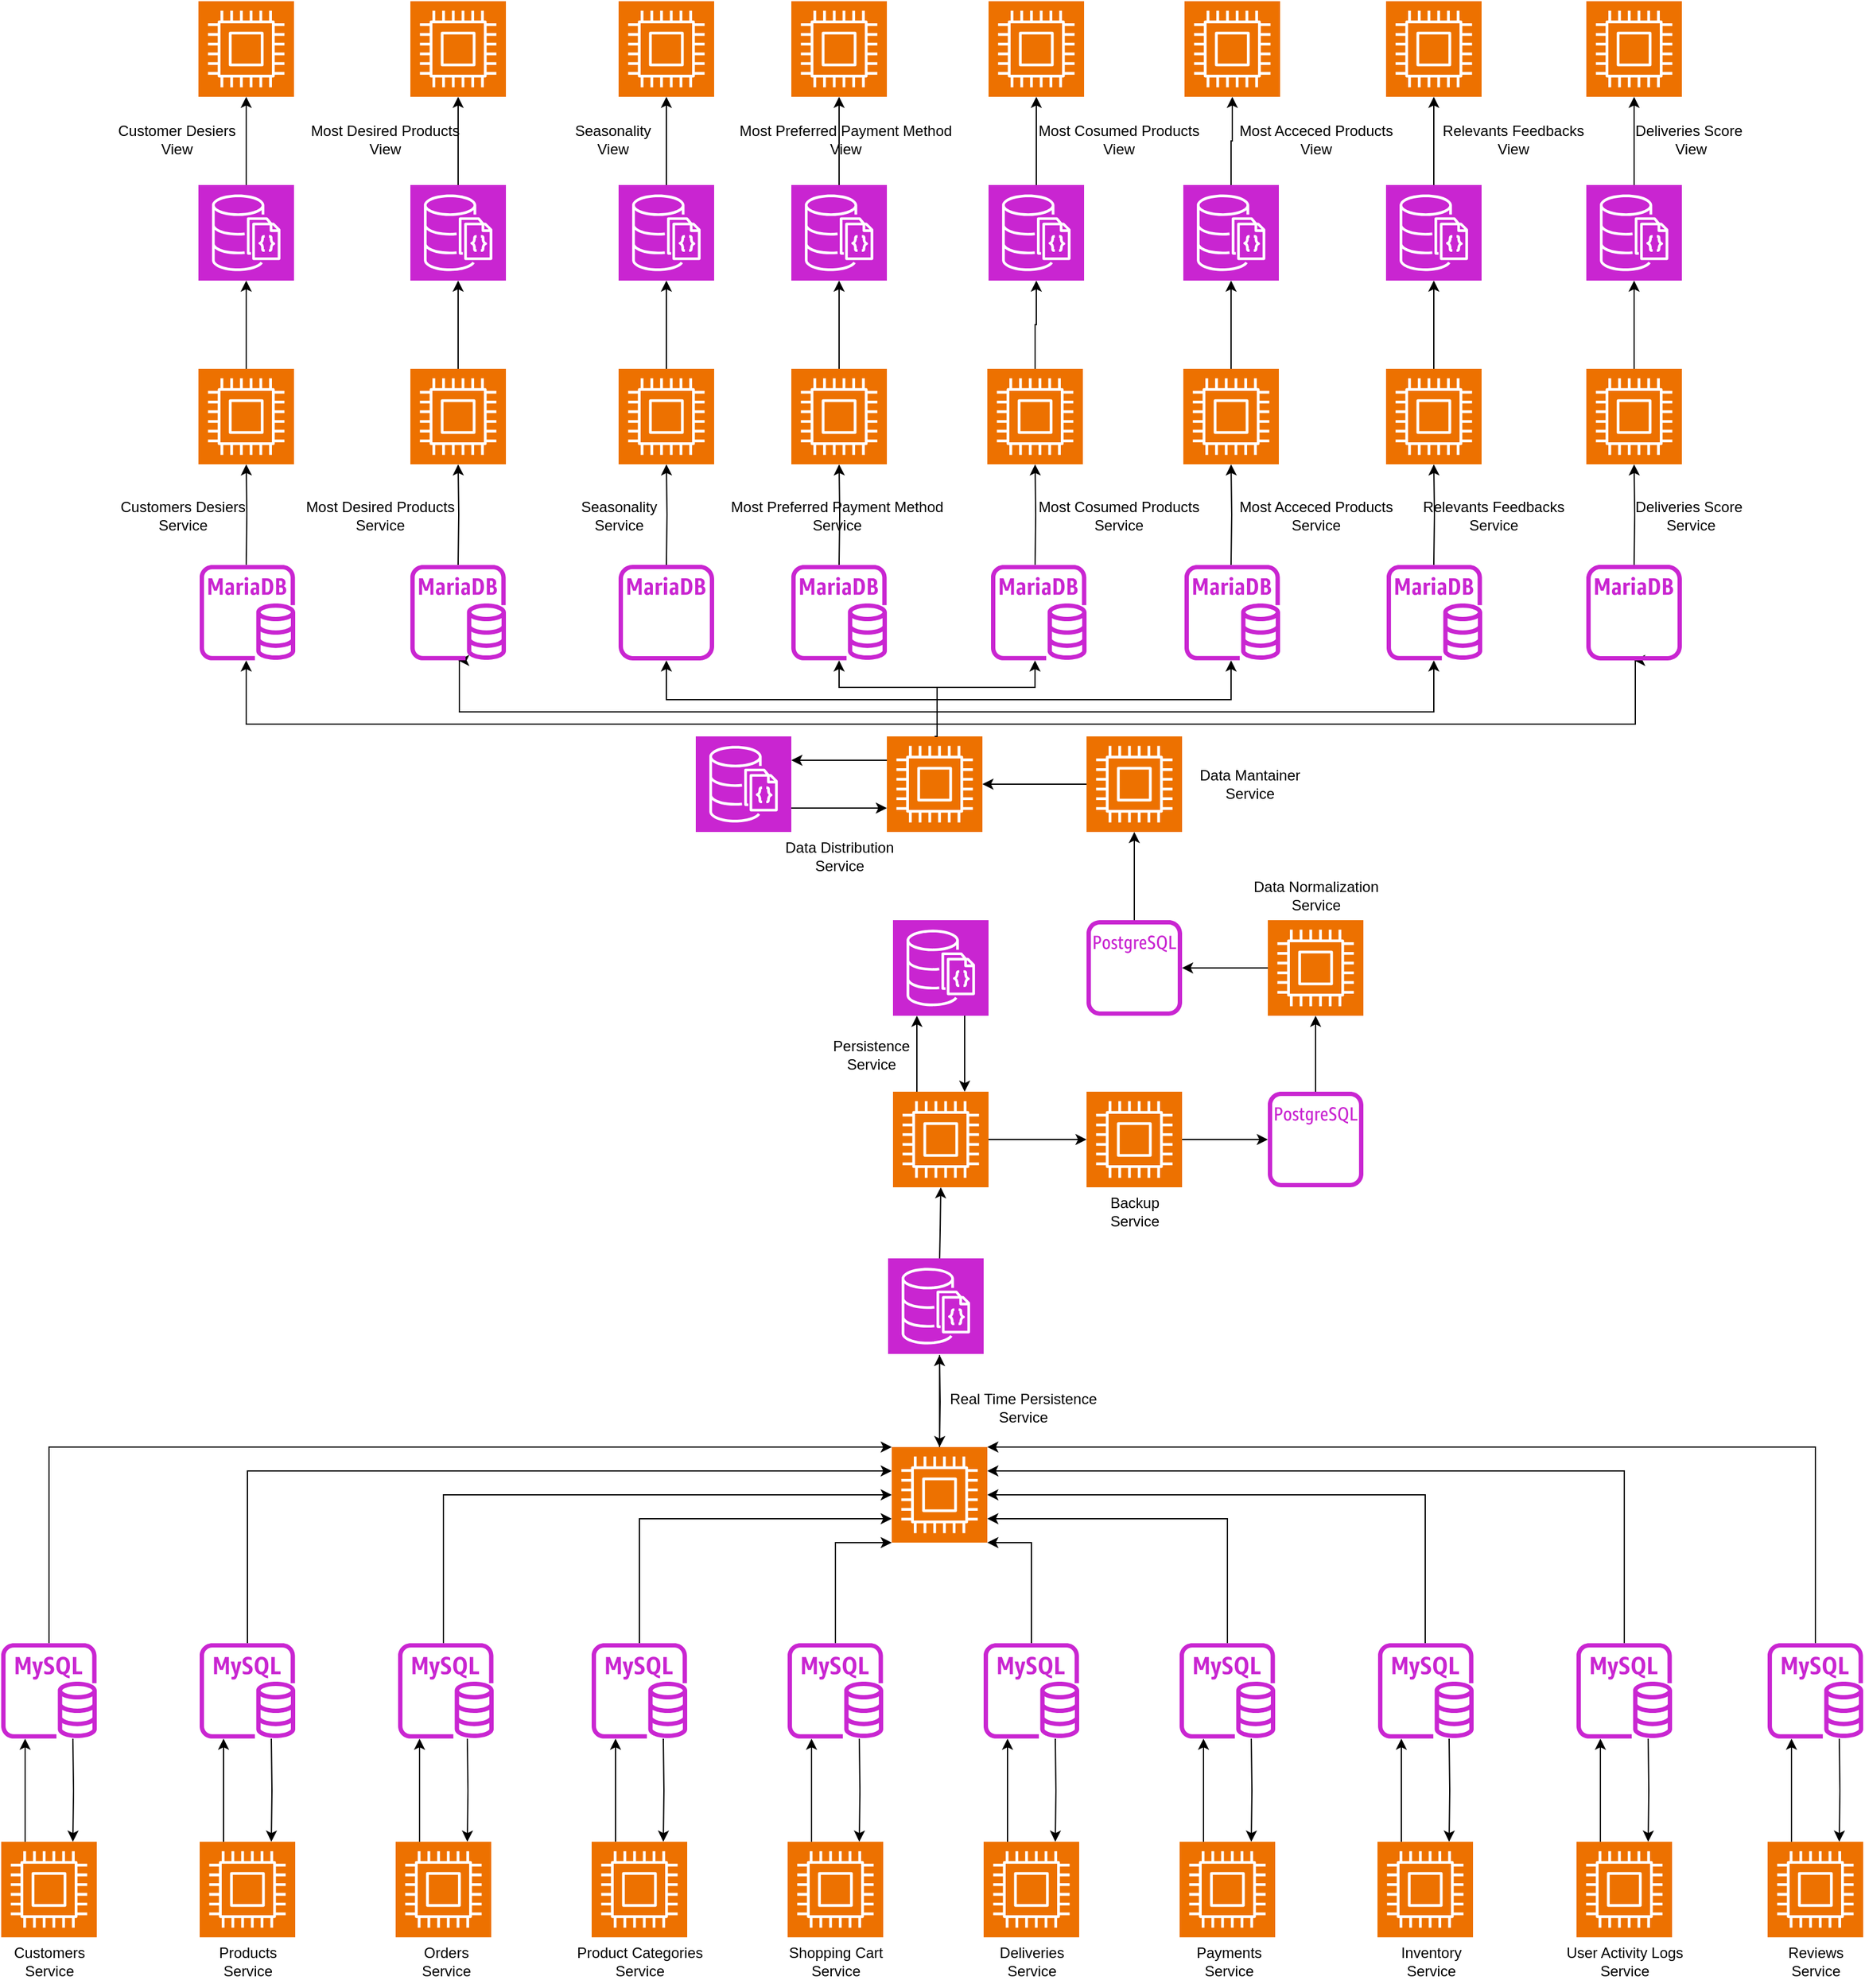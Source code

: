 <mxfile version="24.7.17">
  <diagram name="Página-1" id="aEjdef9hXo9N8EUUk8QP">
    <mxGraphModel dx="2514" dy="2155" grid="1" gridSize="10" guides="1" tooltips="1" connect="1" arrows="1" fold="1" page="1" pageScale="1" pageWidth="827" pageHeight="1169" math="0" shadow="0">
      <root>
        <mxCell id="0" />
        <mxCell id="1" parent="0" />
        <mxCell id="WJp8ILU4OvAt7XPxl4bj-1" value="" style="sketch=0;points=[[0,0,0],[0.25,0,0],[0.5,0,0],[0.75,0,0],[1,0,0],[0,1,0],[0.25,1,0],[0.5,1,0],[0.75,1,0],[1,1,0],[0,0.25,0],[0,0.5,0],[0,0.75,0],[1,0.25,0],[1,0.5,0],[1,0.75,0]];outlineConnect=0;fontColor=#232F3E;fillColor=#ED7100;strokeColor=#ffffff;dashed=0;verticalLabelPosition=bottom;verticalAlign=top;align=center;html=1;fontSize=12;fontStyle=0;aspect=fixed;shape=mxgraph.aws4.resourceIcon;resIcon=mxgraph.aws4.compute;" parent="1" vertex="1">
          <mxGeometry x="-775" y="982.1" width="78" height="78" as="geometry" />
        </mxCell>
        <mxCell id="WJp8ILU4OvAt7XPxl4bj-2" value="Customers&lt;div&gt;Service&lt;/div&gt;" style="text;html=1;align=center;verticalAlign=middle;resizable=0;points=[];autosize=1;strokeColor=none;fillColor=none;" parent="1" vertex="1">
          <mxGeometry x="-776" y="1060.1" width="80" height="40" as="geometry" />
        </mxCell>
        <mxCell id="WJp8ILU4OvAt7XPxl4bj-3" value="" style="sketch=0;points=[[0,0,0],[0.25,0,0],[0.5,0,0],[0.75,0,0],[1,0,0],[0,1,0],[0.25,1,0],[0.5,1,0],[0.75,1,0],[1,1,0],[0,0.25,0],[0,0.5,0],[0,0.75,0],[1,0.25,0],[1,0.5,0],[1,0.75,0]];outlineConnect=0;fontColor=#232F3E;fillColor=#ED7100;strokeColor=#ffffff;dashed=0;verticalLabelPosition=bottom;verticalAlign=top;align=center;html=1;fontSize=12;fontStyle=0;aspect=fixed;shape=mxgraph.aws4.resourceIcon;resIcon=mxgraph.aws4.compute;" parent="1" vertex="1">
          <mxGeometry x="-613" y="982.1" width="78" height="78" as="geometry" />
        </mxCell>
        <mxCell id="WJp8ILU4OvAt7XPxl4bj-4" value="Products&lt;div&gt;Service&lt;/div&gt;" style="text;html=1;align=center;verticalAlign=middle;resizable=0;points=[];autosize=1;strokeColor=none;fillColor=none;" parent="1" vertex="1">
          <mxGeometry x="-609" y="1060.1" width="70" height="40" as="geometry" />
        </mxCell>
        <mxCell id="WJp8ILU4OvAt7XPxl4bj-5" value="" style="sketch=0;points=[[0,0,0],[0.25,0,0],[0.5,0,0],[0.75,0,0],[1,0,0],[0,1,0],[0.25,1,0],[0.5,1,0],[0.75,1,0],[1,1,0],[0,0.25,0],[0,0.5,0],[0,0.75,0],[1,0.25,0],[1,0.5,0],[1,0.75,0]];outlineConnect=0;fontColor=#232F3E;fillColor=#ED7100;strokeColor=#ffffff;dashed=0;verticalLabelPosition=bottom;verticalAlign=top;align=center;html=1;fontSize=12;fontStyle=0;aspect=fixed;shape=mxgraph.aws4.resourceIcon;resIcon=mxgraph.aws4.compute;" parent="1" vertex="1">
          <mxGeometry x="-453" y="982.1" width="78" height="78" as="geometry" />
        </mxCell>
        <mxCell id="WJp8ILU4OvAt7XPxl4bj-6" value="Orders&lt;div&gt;Service&lt;/div&gt;" style="text;html=1;align=center;verticalAlign=middle;resizable=0;points=[];autosize=1;strokeColor=none;fillColor=none;" parent="1" vertex="1">
          <mxGeometry x="-442" y="1060" width="60" height="40" as="geometry" />
        </mxCell>
        <mxCell id="wwz7xgjNKE8kyuAEJLff-23" value="" style="edgeStyle=orthogonalEdgeStyle;rounded=0;orthogonalLoop=1;jettySize=auto;html=1;entryX=0.25;entryY=1;entryDx=0;entryDy=0;entryPerimeter=0;exitX=0.25;exitY=0;exitDx=0;exitDy=0;exitPerimeter=0;" parent="1" source="WJp8ILU4OvAt7XPxl4bj-7" edge="1">
          <mxGeometry relative="1" as="geometry">
            <mxPoint x="-273.5" y="898" as="targetPoint" />
          </mxGeometry>
        </mxCell>
        <mxCell id="WJp8ILU4OvAt7XPxl4bj-7" value="" style="sketch=0;points=[[0,0,0],[0.25,0,0],[0.5,0,0],[0.75,0,0],[1,0,0],[0,1,0],[0.25,1,0],[0.5,1,0],[0.75,1,0],[1,1,0],[0,0.25,0],[0,0.5,0],[0,0.75,0],[1,0.25,0],[1,0.5,0],[1,0.75,0]];outlineConnect=0;fontColor=#232F3E;fillColor=#ED7100;strokeColor=#ffffff;dashed=0;verticalLabelPosition=bottom;verticalAlign=top;align=center;html=1;fontSize=12;fontStyle=0;aspect=fixed;shape=mxgraph.aws4.resourceIcon;resIcon=mxgraph.aws4.compute;" parent="1" vertex="1">
          <mxGeometry x="-293" y="982.1" width="78" height="78" as="geometry" />
        </mxCell>
        <mxCell id="WJp8ILU4OvAt7XPxl4bj-8" value="Product Categories&lt;div&gt;Service&lt;/div&gt;" style="text;html=1;align=center;verticalAlign=middle;resizable=0;points=[];autosize=1;strokeColor=none;fillColor=none;" parent="1" vertex="1">
          <mxGeometry x="-319" y="1060.1" width="130" height="40" as="geometry" />
        </mxCell>
        <mxCell id="WJp8ILU4OvAt7XPxl4bj-9" value="" style="sketch=0;points=[[0,0,0],[0.25,0,0],[0.5,0,0],[0.75,0,0],[1,0,0],[0,1,0],[0.25,1,0],[0.5,1,0],[0.75,1,0],[1,1,0],[0,0.25,0],[0,0.5,0],[0,0.75,0],[1,0.25,0],[1,0.5,0],[1,0.75,0]];outlineConnect=0;fontColor=#232F3E;fillColor=#ED7100;strokeColor=#ffffff;dashed=0;verticalLabelPosition=bottom;verticalAlign=top;align=center;html=1;fontSize=12;fontStyle=0;aspect=fixed;shape=mxgraph.aws4.resourceIcon;resIcon=mxgraph.aws4.compute;" parent="1" vertex="1">
          <mxGeometry x="-133" y="982.1" width="78" height="78" as="geometry" />
        </mxCell>
        <mxCell id="WJp8ILU4OvAt7XPxl4bj-10" value="Shopping Cart&lt;div&gt;Service&lt;/div&gt;" style="text;html=1;align=center;verticalAlign=middle;resizable=0;points=[];autosize=1;strokeColor=none;fillColor=none;" parent="1" vertex="1">
          <mxGeometry x="-144" y="1060" width="100" height="40" as="geometry" />
        </mxCell>
        <mxCell id="WJp8ILU4OvAt7XPxl4bj-11" value="" style="sketch=0;points=[[0,0,0],[0.25,0,0],[0.5,0,0],[0.75,0,0],[1,0,0],[0,1,0],[0.25,1,0],[0.5,1,0],[0.75,1,0],[1,1,0],[0,0.25,0],[0,0.5,0],[0,0.75,0],[1,0.25,0],[1,0.5,0],[1,0.75,0]];outlineConnect=0;fontColor=#232F3E;fillColor=#ED7100;strokeColor=#ffffff;dashed=0;verticalLabelPosition=bottom;verticalAlign=top;align=center;html=1;fontSize=12;fontStyle=0;aspect=fixed;shape=mxgraph.aws4.resourceIcon;resIcon=mxgraph.aws4.compute;" parent="1" vertex="1">
          <mxGeometry x="27" y="982.1" width="78" height="78" as="geometry" />
        </mxCell>
        <mxCell id="WJp8ILU4OvAt7XPxl4bj-12" value="Payments&lt;div&gt;Service&lt;/div&gt;" style="text;html=1;align=center;verticalAlign=middle;resizable=0;points=[];autosize=1;strokeColor=none;fillColor=none;" parent="1" vertex="1">
          <mxGeometry x="187" y="1060.1" width="80" height="40" as="geometry" />
        </mxCell>
        <mxCell id="WJp8ILU4OvAt7XPxl4bj-13" value="" style="sketch=0;points=[[0,0,0],[0.25,0,0],[0.5,0,0],[0.75,0,0],[1,0,0],[0,1,0],[0.25,1,0],[0.5,1,0],[0.75,1,0],[1,1,0],[0,0.25,0],[0,0.5,0],[0,0.75,0],[1,0.25,0],[1,0.5,0],[1,0.75,0]];outlineConnect=0;fontColor=#232F3E;fillColor=#ED7100;strokeColor=#ffffff;dashed=0;verticalLabelPosition=bottom;verticalAlign=top;align=center;html=1;fontSize=12;fontStyle=0;aspect=fixed;shape=mxgraph.aws4.resourceIcon;resIcon=mxgraph.aws4.compute;" parent="1" vertex="1">
          <mxGeometry x="187" y="982.1" width="78" height="78" as="geometry" />
        </mxCell>
        <mxCell id="WJp8ILU4OvAt7XPxl4bj-14" value="Inventory&lt;div&gt;Service&lt;/div&gt;" style="text;html=1;align=center;verticalAlign=middle;resizable=0;points=[];autosize=1;strokeColor=none;fillColor=none;" parent="1" vertex="1">
          <mxGeometry x="356.5" y="1060" width="70" height="40" as="geometry" />
        </mxCell>
        <mxCell id="WJp8ILU4OvAt7XPxl4bj-15" value="" style="sketch=0;points=[[0,0,0],[0.25,0,0],[0.5,0,0],[0.75,0,0],[1,0,0],[0,1,0],[0.25,1,0],[0.5,1,0],[0.75,1,0],[1,1,0],[0,0.25,0],[0,0.5,0],[0,0.75,0],[1,0.25,0],[1,0.5,0],[1,0.75,0]];outlineConnect=0;fontColor=#232F3E;fillColor=#ED7100;strokeColor=#ffffff;dashed=0;verticalLabelPosition=bottom;verticalAlign=top;align=center;html=1;fontSize=12;fontStyle=0;aspect=fixed;shape=mxgraph.aws4.resourceIcon;resIcon=mxgraph.aws4.compute;" parent="1" vertex="1">
          <mxGeometry x="348.5" y="982.1" width="78" height="78" as="geometry" />
        </mxCell>
        <mxCell id="WJp8ILU4OvAt7XPxl4bj-16" value="User Activity Logs&lt;div&gt;Service&lt;/div&gt;" style="text;html=1;align=center;verticalAlign=middle;resizable=0;points=[];autosize=1;strokeColor=none;fillColor=none;" parent="1" vertex="1">
          <mxGeometry x="490" y="1060" width="120" height="40" as="geometry" />
        </mxCell>
        <mxCell id="WJp8ILU4OvAt7XPxl4bj-17" value="" style="sketch=0;points=[[0,0,0],[0.25,0,0],[0.5,0,0],[0.75,0,0],[1,0,0],[0,1,0],[0.25,1,0],[0.5,1,0],[0.75,1,0],[1,1,0],[0,0.25,0],[0,0.5,0],[0,0.75,0],[1,0.25,0],[1,0.5,0],[1,0.75,0]];outlineConnect=0;fontColor=#232F3E;fillColor=#ED7100;strokeColor=#ffffff;dashed=0;verticalLabelPosition=bottom;verticalAlign=top;align=center;html=1;fontSize=12;fontStyle=0;aspect=fixed;shape=mxgraph.aws4.resourceIcon;resIcon=mxgraph.aws4.compute;" parent="1" vertex="1">
          <mxGeometry x="511" y="982.1" width="78" height="78" as="geometry" />
        </mxCell>
        <mxCell id="WJp8ILU4OvAt7XPxl4bj-18" value="Reviews&lt;div&gt;Service&lt;/div&gt;" style="text;html=1;align=center;verticalAlign=middle;resizable=0;points=[];autosize=1;strokeColor=none;fillColor=none;" parent="1" vertex="1">
          <mxGeometry x="671" y="1060.1" width="70" height="40" as="geometry" />
        </mxCell>
        <mxCell id="WJp8ILU4OvAt7XPxl4bj-19" value="" style="sketch=0;points=[[0,0,0],[0.25,0,0],[0.5,0,0],[0.75,0,0],[1,0,0],[0,1,0],[0.25,1,0],[0.5,1,0],[0.75,1,0],[1,1,0],[0,0.25,0],[0,0.5,0],[0,0.75,0],[1,0.25,0],[1,0.5,0],[1,0.75,0]];outlineConnect=0;fontColor=#232F3E;fillColor=#ED7100;strokeColor=#ffffff;dashed=0;verticalLabelPosition=bottom;verticalAlign=top;align=center;html=1;fontSize=12;fontStyle=0;aspect=fixed;shape=mxgraph.aws4.resourceIcon;resIcon=mxgraph.aws4.compute;" parent="1" vertex="1">
          <mxGeometry x="667" y="982.1" width="78" height="78" as="geometry" />
        </mxCell>
        <mxCell id="WJp8ILU4OvAt7XPxl4bj-20" value="&lt;div&gt;Deliveries Score&amp;nbsp;&lt;/div&gt;&lt;div&gt;Service&lt;/div&gt;" style="text;html=1;align=center;verticalAlign=middle;resizable=0;points=[];autosize=1;strokeColor=none;fillColor=none;" parent="1" vertex="1">
          <mxGeometry x="549" y="-120" width="110" height="40" as="geometry" />
        </mxCell>
        <mxCell id="5ioleAXIlVk-9cds-b61-2" value="" style="sketch=0;points=[[0,0,0],[0.25,0,0],[0.5,0,0],[0.75,0,0],[1,0,0],[0,1,0],[0.25,1,0],[0.5,1,0],[0.75,1,0],[1,1,0],[0,0.25,0],[0,0.5,0],[0,0.75,0],[1,0.25,0],[1,0.5,0],[1,0.75,0]];outlineConnect=0;fontColor=#232F3E;fillColor=#ED7100;strokeColor=#ffffff;dashed=0;verticalLabelPosition=bottom;verticalAlign=top;align=center;html=1;fontSize=12;fontStyle=0;aspect=fixed;shape=mxgraph.aws4.resourceIcon;resIcon=mxgraph.aws4.compute;" parent="1" vertex="1">
          <mxGeometry x="-47" y="370" width="78" height="78" as="geometry" />
        </mxCell>
        <mxCell id="5ioleAXIlVk-9cds-b61-17" value="&lt;div&gt;Persistence&lt;/div&gt;&lt;div&gt;Service&lt;/div&gt;" style="text;html=1;align=center;verticalAlign=middle;resizable=0;points=[];autosize=1;strokeColor=none;fillColor=none;" parent="1" vertex="1">
          <mxGeometry x="-110" y="320" width="90" height="40" as="geometry" />
        </mxCell>
        <mxCell id="5ioleAXIlVk-9cds-b61-34" value="" style="sketch=0;points=[[0,0,0],[0.25,0,0],[0.5,0,0],[0.75,0,0],[1,0,0],[0,1,0],[0.25,1,0],[0.5,1,0],[0.75,1,0],[1,1,0],[0,0.25,0],[0,0.5,0],[0,0.75,0],[1,0.25,0],[1,0.5,0],[1,0.75,0]];outlineConnect=0;fontColor=#232F3E;fillColor=#ED7100;strokeColor=#ffffff;dashed=0;verticalLabelPosition=bottom;verticalAlign=top;align=center;html=1;fontSize=12;fontStyle=0;aspect=fixed;shape=mxgraph.aws4.resourceIcon;resIcon=mxgraph.aws4.compute;" parent="1" vertex="1">
          <mxGeometry x="-52" y="80" width="78" height="78" as="geometry" />
        </mxCell>
        <mxCell id="5ioleAXIlVk-9cds-b61-36" value="" style="sketch=0;points=[[0,0,0],[0.25,0,0],[0.5,0,0],[0.75,0,0],[1,0,0],[0,1,0],[0.25,1,0],[0.5,1,0],[0.75,1,0],[1,1,0],[0,0.25,0],[0,0.5,0],[0,0.75,0],[1,0.25,0],[1,0.5,0],[1,0.75,0]];outlineConnect=0;fontColor=#232F3E;fillColor=#C925D1;strokeColor=#ffffff;dashed=0;verticalLabelPosition=bottom;verticalAlign=top;align=center;html=1;fontSize=12;fontStyle=0;aspect=fixed;shape=mxgraph.aws4.resourceIcon;resIcon=mxgraph.aws4.documentdb_with_mongodb_compatibility;" parent="1" vertex="1">
          <mxGeometry x="-208" y="80" width="78" height="78" as="geometry" />
        </mxCell>
        <mxCell id="5ioleAXIlVk-9cds-b61-37" style="edgeStyle=orthogonalEdgeStyle;rounded=0;orthogonalLoop=1;jettySize=auto;html=1;entryX=1;entryY=0.25;entryDx=0;entryDy=0;entryPerimeter=0;exitX=0;exitY=0.25;exitDx=0;exitDy=0;exitPerimeter=0;" parent="1" source="5ioleAXIlVk-9cds-b61-34" target="5ioleAXIlVk-9cds-b61-36" edge="1">
          <mxGeometry relative="1" as="geometry" />
        </mxCell>
        <mxCell id="5ioleAXIlVk-9cds-b61-38" style="edgeStyle=orthogonalEdgeStyle;rounded=0;orthogonalLoop=1;jettySize=auto;html=1;entryX=0;entryY=0.75;entryDx=0;entryDy=0;entryPerimeter=0;exitX=1;exitY=0.75;exitDx=0;exitDy=0;exitPerimeter=0;" parent="1" source="5ioleAXIlVk-9cds-b61-36" target="5ioleAXIlVk-9cds-b61-34" edge="1">
          <mxGeometry relative="1" as="geometry" />
        </mxCell>
        <mxCell id="5ioleAXIlVk-9cds-b61-39" value="Data Distribution&lt;div&gt;Service&lt;/div&gt;" style="text;html=1;align=center;verticalAlign=middle;resizable=0;points=[];autosize=1;strokeColor=none;fillColor=none;" parent="1" vertex="1">
          <mxGeometry x="-146" y="158" width="110" height="40" as="geometry" />
        </mxCell>
        <mxCell id="5ioleAXIlVk-9cds-b61-136" value="" style="edgeStyle=orthogonalEdgeStyle;rounded=0;orthogonalLoop=1;jettySize=auto;html=1;" parent="1" source="5ioleAXIlVk-9cds-b61-40" target="5ioleAXIlVk-9cds-b61-128" edge="1">
          <mxGeometry relative="1" as="geometry" />
        </mxCell>
        <mxCell id="5ioleAXIlVk-9cds-b61-40" value="" style="sketch=0;points=[[0,0,0],[0.25,0,0],[0.5,0,0],[0.75,0,0],[1,0,0],[0,1,0],[0.25,1,0],[0.5,1,0],[0.75,1,0],[1,1,0],[0,0.25,0],[0,0.5,0],[0,0.75,0],[1,0.25,0],[1,0.5,0],[1,0.75,0]];outlineConnect=0;fontColor=#232F3E;fillColor=#ED7100;strokeColor=#ffffff;dashed=0;verticalLabelPosition=bottom;verticalAlign=top;align=center;html=1;fontSize=12;fontStyle=0;aspect=fixed;shape=mxgraph.aws4.resourceIcon;resIcon=mxgraph.aws4.compute;" parent="1" vertex="1">
          <mxGeometry x="-614" y="-220" width="78" height="78" as="geometry" />
        </mxCell>
        <mxCell id="5ioleAXIlVk-9cds-b61-41" value="Customers Desiers&lt;div&gt;Service&lt;/div&gt;" style="text;html=1;align=center;verticalAlign=middle;resizable=0;points=[];autosize=1;strokeColor=none;fillColor=none;" parent="1" vertex="1">
          <mxGeometry x="-692" y="-120" width="130" height="40" as="geometry" />
        </mxCell>
        <mxCell id="5ioleAXIlVk-9cds-b61-145" value="" style="edgeStyle=orthogonalEdgeStyle;rounded=0;orthogonalLoop=1;jettySize=auto;html=1;" parent="1" source="5ioleAXIlVk-9cds-b61-42" target="5ioleAXIlVk-9cds-b61-129" edge="1">
          <mxGeometry relative="1" as="geometry" />
        </mxCell>
        <mxCell id="5ioleAXIlVk-9cds-b61-42" value="" style="sketch=0;points=[[0,0,0],[0.25,0,0],[0.5,0,0],[0.75,0,0],[1,0,0],[0,1,0],[0.25,1,0],[0.5,1,0],[0.75,1,0],[1,1,0],[0,0.25,0],[0,0.5,0],[0,0.75,0],[1,0.25,0],[1,0.5,0],[1,0.75,0]];outlineConnect=0;fontColor=#232F3E;fillColor=#ED7100;strokeColor=#ffffff;dashed=0;verticalLabelPosition=bottom;verticalAlign=top;align=center;html=1;fontSize=12;fontStyle=0;aspect=fixed;shape=mxgraph.aws4.resourceIcon;resIcon=mxgraph.aws4.compute;" parent="1" vertex="1">
          <mxGeometry x="-441" y="-220" width="78" height="78" as="geometry" />
        </mxCell>
        <mxCell id="5ioleAXIlVk-9cds-b61-43" value="Most Desired Products&lt;div&gt;Service&lt;/div&gt;" style="text;html=1;align=center;verticalAlign=middle;resizable=0;points=[];autosize=1;strokeColor=none;fillColor=none;" parent="1" vertex="1">
          <mxGeometry x="-536" y="-120" width="140" height="40" as="geometry" />
        </mxCell>
        <mxCell id="5ioleAXIlVk-9cds-b61-146" value="" style="edgeStyle=orthogonalEdgeStyle;rounded=0;orthogonalLoop=1;jettySize=auto;html=1;" parent="1" source="5ioleAXIlVk-9cds-b61-44" target="5ioleAXIlVk-9cds-b61-130" edge="1">
          <mxGeometry relative="1" as="geometry" />
        </mxCell>
        <mxCell id="5ioleAXIlVk-9cds-b61-44" value="" style="sketch=0;points=[[0,0,0],[0.25,0,0],[0.5,0,0],[0.75,0,0],[1,0,0],[0,1,0],[0.25,1,0],[0.5,1,0],[0.75,1,0],[1,1,0],[0,0.25,0],[0,0.5,0],[0,0.75,0],[1,0.25,0],[1,0.5,0],[1,0.75,0]];outlineConnect=0;fontColor=#232F3E;fillColor=#ED7100;strokeColor=#ffffff;dashed=0;verticalLabelPosition=bottom;verticalAlign=top;align=center;html=1;fontSize=12;fontStyle=0;aspect=fixed;shape=mxgraph.aws4.resourceIcon;resIcon=mxgraph.aws4.compute;" parent="1" vertex="1">
          <mxGeometry x="-271" y="-220" width="78" height="78" as="geometry" />
        </mxCell>
        <mxCell id="5ioleAXIlVk-9cds-b61-45" value="Seasonality&lt;div&gt;Service&lt;/div&gt;" style="text;html=1;align=center;verticalAlign=middle;resizable=0;points=[];autosize=1;strokeColor=none;fillColor=none;" parent="1" vertex="1">
          <mxGeometry x="-316" y="-120" width="90" height="40" as="geometry" />
        </mxCell>
        <mxCell id="5ioleAXIlVk-9cds-b61-147" value="" style="edgeStyle=orthogonalEdgeStyle;rounded=0;orthogonalLoop=1;jettySize=auto;html=1;" parent="1" source="5ioleAXIlVk-9cds-b61-46" target="5ioleAXIlVk-9cds-b61-131" edge="1">
          <mxGeometry relative="1" as="geometry" />
        </mxCell>
        <mxCell id="5ioleAXIlVk-9cds-b61-46" value="" style="sketch=0;points=[[0,0,0],[0.25,0,0],[0.5,0,0],[0.75,0,0],[1,0,0],[0,1,0],[0.25,1,0],[0.5,1,0],[0.75,1,0],[1,1,0],[0,0.25,0],[0,0.5,0],[0,0.75,0],[1,0.25,0],[1,0.5,0],[1,0.75,0]];outlineConnect=0;fontColor=#232F3E;fillColor=#ED7100;strokeColor=#ffffff;dashed=0;verticalLabelPosition=bottom;verticalAlign=top;align=center;html=1;fontSize=12;fontStyle=0;aspect=fixed;shape=mxgraph.aws4.resourceIcon;resIcon=mxgraph.aws4.compute;" parent="1" vertex="1">
          <mxGeometry x="-130" y="-220" width="78" height="78" as="geometry" />
        </mxCell>
        <mxCell id="5ioleAXIlVk-9cds-b61-47" value="Most Preferred Payment Method&lt;div&gt;Service&lt;/div&gt;" style="text;html=1;align=center;verticalAlign=middle;resizable=0;points=[];autosize=1;strokeColor=none;fillColor=none;" parent="1" vertex="1">
          <mxGeometry x="-193" y="-120" width="200" height="40" as="geometry" />
        </mxCell>
        <mxCell id="5ioleAXIlVk-9cds-b61-148" value="" style="edgeStyle=orthogonalEdgeStyle;rounded=0;orthogonalLoop=1;jettySize=auto;html=1;" parent="1" source="5ioleAXIlVk-9cds-b61-48" target="5ioleAXIlVk-9cds-b61-132" edge="1">
          <mxGeometry relative="1" as="geometry" />
        </mxCell>
        <mxCell id="5ioleAXIlVk-9cds-b61-48" value="" style="sketch=0;points=[[0,0,0],[0.25,0,0],[0.5,0,0],[0.75,0,0],[1,0,0],[0,1,0],[0.25,1,0],[0.5,1,0],[0.75,1,0],[1,1,0],[0,0.25,0],[0,0.5,0],[0,0.75,0],[1,0.25,0],[1,0.5,0],[1,0.75,0]];outlineConnect=0;fontColor=#232F3E;fillColor=#ED7100;strokeColor=#ffffff;dashed=0;verticalLabelPosition=bottom;verticalAlign=top;align=center;html=1;fontSize=12;fontStyle=0;aspect=fixed;shape=mxgraph.aws4.resourceIcon;resIcon=mxgraph.aws4.compute;" parent="1" vertex="1">
          <mxGeometry x="30" y="-220" width="78" height="78" as="geometry" />
        </mxCell>
        <mxCell id="5ioleAXIlVk-9cds-b61-49" value="Most Cosumed Products&lt;div&gt;Service&lt;/div&gt;" style="text;html=1;align=center;verticalAlign=middle;resizable=0;points=[];autosize=1;strokeColor=none;fillColor=none;" parent="1" vertex="1">
          <mxGeometry x="62" y="-120" width="150" height="40" as="geometry" />
        </mxCell>
        <mxCell id="5ioleAXIlVk-9cds-b61-73" value="" style="edgeStyle=orthogonalEdgeStyle;rounded=0;orthogonalLoop=1;jettySize=auto;html=1;" parent="1" target="5ioleAXIlVk-9cds-b61-40" edge="1">
          <mxGeometry relative="1" as="geometry">
            <mxPoint x="-575.0" y="-60" as="sourcePoint" />
          </mxGeometry>
        </mxCell>
        <mxCell id="5ioleAXIlVk-9cds-b61-74" value="" style="edgeStyle=orthogonalEdgeStyle;rounded=0;orthogonalLoop=1;jettySize=auto;html=1;" parent="1" target="5ioleAXIlVk-9cds-b61-42" edge="1">
          <mxGeometry relative="1" as="geometry">
            <mxPoint x="-402" y="-60" as="sourcePoint" />
          </mxGeometry>
        </mxCell>
        <mxCell id="5ioleAXIlVk-9cds-b61-75" value="" style="edgeStyle=orthogonalEdgeStyle;rounded=0;orthogonalLoop=1;jettySize=auto;html=1;" parent="1" target="5ioleAXIlVk-9cds-b61-44" edge="1">
          <mxGeometry relative="1" as="geometry">
            <mxPoint x="-232" y="-60" as="sourcePoint" />
          </mxGeometry>
        </mxCell>
        <mxCell id="5ioleAXIlVk-9cds-b61-76" value="" style="edgeStyle=orthogonalEdgeStyle;rounded=0;orthogonalLoop=1;jettySize=auto;html=1;" parent="1" target="5ioleAXIlVk-9cds-b61-46" edge="1">
          <mxGeometry relative="1" as="geometry">
            <mxPoint x="-91.0" y="-60" as="sourcePoint" />
          </mxGeometry>
        </mxCell>
        <mxCell id="5ioleAXIlVk-9cds-b61-77" value="" style="edgeStyle=orthogonalEdgeStyle;rounded=0;orthogonalLoop=1;jettySize=auto;html=1;" parent="1" target="5ioleAXIlVk-9cds-b61-48" edge="1">
          <mxGeometry relative="1" as="geometry">
            <mxPoint x="69.0" y="-60" as="sourcePoint" />
          </mxGeometry>
        </mxCell>
        <mxCell id="5ioleAXIlVk-9cds-b61-78" value="" style="edgeStyle=orthogonalEdgeStyle;rounded=0;orthogonalLoop=1;jettySize=auto;html=1;" parent="1" target="5ioleAXIlVk-9cds-b61-56" edge="1">
          <mxGeometry relative="1" as="geometry">
            <mxPoint x="229.0" y="-60" as="sourcePoint" />
          </mxGeometry>
        </mxCell>
        <mxCell id="5ioleAXIlVk-9cds-b61-149" value="" style="edgeStyle=orthogonalEdgeStyle;rounded=0;orthogonalLoop=1;jettySize=auto;html=1;" parent="1" source="5ioleAXIlVk-9cds-b61-56" target="5ioleAXIlVk-9cds-b61-133" edge="1">
          <mxGeometry relative="1" as="geometry" />
        </mxCell>
        <mxCell id="5ioleAXIlVk-9cds-b61-56" value="" style="sketch=0;points=[[0,0,0],[0.25,0,0],[0.5,0,0],[0.75,0,0],[1,0,0],[0,1,0],[0.25,1,0],[0.5,1,0],[0.75,1,0],[1,1,0],[0,0.25,0],[0,0.5,0],[0,0.75,0],[1,0.25,0],[1,0.5,0],[1,0.75,0]];outlineConnect=0;fontColor=#232F3E;fillColor=#ED7100;strokeColor=#ffffff;dashed=0;verticalLabelPosition=bottom;verticalAlign=top;align=center;html=1;fontSize=12;fontStyle=0;aspect=fixed;shape=mxgraph.aws4.resourceIcon;resIcon=mxgraph.aws4.compute;" parent="1" vertex="1">
          <mxGeometry x="190" y="-220" width="78" height="78" as="geometry" />
        </mxCell>
        <mxCell id="5ioleAXIlVk-9cds-b61-57" value="Most Acceced Products&lt;div&gt;Service&lt;/div&gt;" style="text;html=1;align=center;verticalAlign=middle;resizable=0;points=[];autosize=1;strokeColor=none;fillColor=none;" parent="1" vertex="1">
          <mxGeometry x="223" y="-120" width="150" height="40" as="geometry" />
        </mxCell>
        <mxCell id="5ioleAXIlVk-9cds-b61-150" value="" style="edgeStyle=orthogonalEdgeStyle;rounded=0;orthogonalLoop=1;jettySize=auto;html=1;" parent="1" source="5ioleAXIlVk-9cds-b61-58" target="5ioleAXIlVk-9cds-b61-134" edge="1">
          <mxGeometry relative="1" as="geometry" />
        </mxCell>
        <mxCell id="5ioleAXIlVk-9cds-b61-58" value="" style="sketch=0;points=[[0,0,0],[0.25,0,0],[0.5,0,0],[0.75,0,0],[1,0,0],[0,1,0],[0.25,1,0],[0.5,1,0],[0.75,1,0],[1,1,0],[0,0.25,0],[0,0.5,0],[0,0.75,0],[1,0.25,0],[1,0.5,0],[1,0.75,0]];outlineConnect=0;fontColor=#232F3E;fillColor=#ED7100;strokeColor=#ffffff;dashed=0;verticalLabelPosition=bottom;verticalAlign=top;align=center;html=1;fontSize=12;fontStyle=0;aspect=fixed;shape=mxgraph.aws4.resourceIcon;resIcon=mxgraph.aws4.compute;" parent="1" vertex="1">
          <mxGeometry x="355.5" y="-220" width="78" height="78" as="geometry" />
        </mxCell>
        <mxCell id="5ioleAXIlVk-9cds-b61-59" value="&lt;div&gt;&lt;span style=&quot;background-color: initial;&quot;&gt;Relevants Feedbacks&lt;/span&gt;&lt;br&gt;&lt;/div&gt;&lt;div&gt;Service&lt;/div&gt;" style="text;html=1;align=center;verticalAlign=middle;resizable=0;points=[];autosize=1;strokeColor=none;fillColor=none;" parent="1" vertex="1">
          <mxGeometry x="373" y="-120" width="140" height="40" as="geometry" />
        </mxCell>
        <mxCell id="5ioleAXIlVk-9cds-b61-60" value="Deliveries&lt;div&gt;Service&lt;/div&gt;" style="text;html=1;align=center;verticalAlign=middle;resizable=0;points=[];autosize=1;strokeColor=none;fillColor=none;" parent="1" vertex="1">
          <mxGeometry x="26" y="1060.1" width="80" height="40" as="geometry" />
        </mxCell>
        <mxCell id="5ioleAXIlVk-9cds-b61-151" value="" style="edgeStyle=orthogonalEdgeStyle;rounded=0;orthogonalLoop=1;jettySize=auto;html=1;" parent="1" source="5ioleAXIlVk-9cds-b61-61" target="5ioleAXIlVk-9cds-b61-135" edge="1">
          <mxGeometry relative="1" as="geometry" />
        </mxCell>
        <mxCell id="5ioleAXIlVk-9cds-b61-61" value="" style="sketch=0;points=[[0,0,0],[0.25,0,0],[0.5,0,0],[0.75,0,0],[1,0,0],[0,1,0],[0.25,1,0],[0.5,1,0],[0.75,1,0],[1,1,0],[0,0.25,0],[0,0.5,0],[0,0.75,0],[1,0.25,0],[1,0.5,0],[1,0.75,0]];outlineConnect=0;fontColor=#232F3E;fillColor=#ED7100;strokeColor=#ffffff;dashed=0;verticalLabelPosition=bottom;verticalAlign=top;align=center;html=1;fontSize=12;fontStyle=0;aspect=fixed;shape=mxgraph.aws4.resourceIcon;resIcon=mxgraph.aws4.compute;" parent="1" vertex="1">
          <mxGeometry x="519" y="-220" width="78" height="78" as="geometry" />
        </mxCell>
        <mxCell id="5ioleAXIlVk-9cds-b61-79" value="" style="edgeStyle=orthogonalEdgeStyle;rounded=0;orthogonalLoop=1;jettySize=auto;html=1;" parent="1" target="5ioleAXIlVk-9cds-b61-58" edge="1">
          <mxGeometry relative="1" as="geometry">
            <mxPoint x="394.5" y="-60" as="sourcePoint" />
          </mxGeometry>
        </mxCell>
        <mxCell id="5ioleAXIlVk-9cds-b61-80" value="" style="edgeStyle=orthogonalEdgeStyle;rounded=0;orthogonalLoop=1;jettySize=auto;html=1;" parent="1" target="5ioleAXIlVk-9cds-b61-61" edge="1">
          <mxGeometry relative="1" as="geometry">
            <mxPoint x="558" y="-60" as="sourcePoint" />
          </mxGeometry>
        </mxCell>
        <mxCell id="5ioleAXIlVk-9cds-b61-64" style="edgeStyle=orthogonalEdgeStyle;rounded=0;orthogonalLoop=1;jettySize=auto;html=1;entryX=0.5;entryY=1;entryDx=0;entryDy=0;entryPerimeter=0;" parent="1" source="5ioleAXIlVk-9cds-b61-34" edge="1">
          <mxGeometry relative="1" as="geometry">
            <Array as="points">
              <mxPoint x="-11" y="70" />
              <mxPoint x="-575" y="70" />
            </Array>
            <mxPoint x="-575.0" y="18" as="targetPoint" />
          </mxGeometry>
        </mxCell>
        <mxCell id="5ioleAXIlVk-9cds-b61-65" style="edgeStyle=orthogonalEdgeStyle;rounded=0;orthogonalLoop=1;jettySize=auto;html=1;entryX=0.5;entryY=1;entryDx=0;entryDy=0;entryPerimeter=0;" parent="1" source="5ioleAXIlVk-9cds-b61-34" edge="1">
          <mxGeometry relative="1" as="geometry">
            <Array as="points">
              <mxPoint x="-11" y="60" />
              <mxPoint x="-401" y="60" />
              <mxPoint x="-401" y="18" />
            </Array>
            <mxPoint x="-402" y="18" as="targetPoint" />
          </mxGeometry>
        </mxCell>
        <mxCell id="5ioleAXIlVk-9cds-b61-66" style="edgeStyle=orthogonalEdgeStyle;rounded=0;orthogonalLoop=1;jettySize=auto;html=1;entryX=0.5;entryY=1;entryDx=0;entryDy=0;entryPerimeter=0;" parent="1" source="5ioleAXIlVk-9cds-b61-34" edge="1">
          <mxGeometry relative="1" as="geometry">
            <Array as="points">
              <mxPoint x="-11" y="50" />
              <mxPoint x="-232" y="50" />
            </Array>
            <mxPoint x="-232" y="18" as="targetPoint" />
          </mxGeometry>
        </mxCell>
        <mxCell id="5ioleAXIlVk-9cds-b61-67" style="edgeStyle=orthogonalEdgeStyle;rounded=0;orthogonalLoop=1;jettySize=auto;html=1;entryX=0.5;entryY=1;entryDx=0;entryDy=0;entryPerimeter=0;" parent="1" source="5ioleAXIlVk-9cds-b61-34" edge="1">
          <mxGeometry relative="1" as="geometry">
            <Array as="points">
              <mxPoint x="-11" y="40" />
              <mxPoint x="-91" y="40" />
            </Array>
            <mxPoint x="-91.0" y="18" as="targetPoint" />
          </mxGeometry>
        </mxCell>
        <mxCell id="5ioleAXIlVk-9cds-b61-68" style="edgeStyle=orthogonalEdgeStyle;rounded=0;orthogonalLoop=1;jettySize=auto;html=1;" parent="1" source="5ioleAXIlVk-9cds-b61-34" edge="1">
          <mxGeometry relative="1" as="geometry">
            <Array as="points">
              <mxPoint x="-11" y="40" />
              <mxPoint x="69" y="40" />
            </Array>
            <mxPoint x="68.941" y="18" as="targetPoint" />
          </mxGeometry>
        </mxCell>
        <mxCell id="5ioleAXIlVk-9cds-b61-69" style="edgeStyle=orthogonalEdgeStyle;rounded=0;orthogonalLoop=1;jettySize=auto;html=1;entryX=0.5;entryY=1;entryDx=0;entryDy=0;entryPerimeter=0;" parent="1" source="5ioleAXIlVk-9cds-b61-34" edge="1">
          <mxGeometry relative="1" as="geometry">
            <Array as="points">
              <mxPoint x="-11" y="50" />
              <mxPoint x="229" y="50" />
            </Array>
            <mxPoint x="229.0" y="18" as="targetPoint" />
          </mxGeometry>
        </mxCell>
        <mxCell id="5ioleAXIlVk-9cds-b61-70" style="edgeStyle=orthogonalEdgeStyle;rounded=0;orthogonalLoop=1;jettySize=auto;html=1;entryX=0.5;entryY=1;entryDx=0;entryDy=0;entryPerimeter=0;exitX=0.5;exitY=0;exitDx=0;exitDy=0;exitPerimeter=0;" parent="1" source="5ioleAXIlVk-9cds-b61-34" edge="1">
          <mxGeometry relative="1" as="geometry">
            <Array as="points">
              <mxPoint x="-11" y="80" />
              <mxPoint x="-11" y="60" />
              <mxPoint x="395" y="60" />
            </Array>
            <mxPoint x="394.5" y="18" as="targetPoint" />
          </mxGeometry>
        </mxCell>
        <mxCell id="5ioleAXIlVk-9cds-b61-71" style="edgeStyle=orthogonalEdgeStyle;rounded=0;orthogonalLoop=1;jettySize=auto;html=1;entryX=0.5;entryY=1;entryDx=0;entryDy=0;entryPerimeter=0;" parent="1" edge="1">
          <mxGeometry relative="1" as="geometry">
            <mxPoint x="-11" y="80" as="sourcePoint" />
            <Array as="points">
              <mxPoint x="-11" y="70" />
              <mxPoint x="559" y="70" />
              <mxPoint x="559" y="18" />
            </Array>
            <mxPoint x="558" y="18" as="targetPoint" />
          </mxGeometry>
        </mxCell>
        <mxCell id="524AsHUDpGWGYfGfvZnK-16" value="" style="edgeStyle=orthogonalEdgeStyle;rounded=0;orthogonalLoop=1;jettySize=auto;html=1;entryX=0.5;entryY=1;entryDx=0;entryDy=0;entryPerimeter=0;" parent="1" source="5ioleAXIlVk-9cds-b61-98" target="wwz7xgjNKE8kyuAEJLff-3" edge="1">
          <mxGeometry relative="1" as="geometry" />
        </mxCell>
        <mxCell id="5ioleAXIlVk-9cds-b61-98" value="" style="sketch=0;outlineConnect=0;fontColor=#232F3E;gradientColor=none;fillColor=#C925D1;strokeColor=none;dashed=0;verticalLabelPosition=bottom;verticalAlign=top;align=center;html=1;fontSize=12;fontStyle=0;aspect=fixed;pointerEvents=1;shape=mxgraph.aws4.rds_postgresql_instance_alt;" parent="1" vertex="1">
          <mxGeometry x="111" y="230" width="78" height="78" as="geometry" />
        </mxCell>
        <mxCell id="524AsHUDpGWGYfGfvZnK-18" value="" style="edgeStyle=orthogonalEdgeStyle;rounded=0;orthogonalLoop=1;jettySize=auto;html=1;" parent="1" source="5ioleAXIlVk-9cds-b61-99" target="524AsHUDpGWGYfGfvZnK-17" edge="1">
          <mxGeometry relative="1" as="geometry" />
        </mxCell>
        <mxCell id="5ioleAXIlVk-9cds-b61-99" value="" style="sketch=0;points=[[0,0,0],[0.25,0,0],[0.5,0,0],[0.75,0,0],[1,0,0],[0,1,0],[0.25,1,0],[0.5,1,0],[0.75,1,0],[1,1,0],[0,0.25,0],[0,0.5,0],[0,0.75,0],[1,0.25,0],[1,0.5,0],[1,0.75,0]];outlineConnect=0;fontColor=#232F3E;fillColor=#ED7100;strokeColor=#ffffff;dashed=0;verticalLabelPosition=bottom;verticalAlign=top;align=center;html=1;fontSize=12;fontStyle=0;aspect=fixed;shape=mxgraph.aws4.resourceIcon;resIcon=mxgraph.aws4.compute;" parent="1" vertex="1">
          <mxGeometry x="111" y="370" width="78" height="78" as="geometry" />
        </mxCell>
        <mxCell id="5ioleAXIlVk-9cds-b61-102" value="Backup&lt;div&gt;Service&lt;/div&gt;" style="text;html=1;align=center;verticalAlign=middle;resizable=0;points=[];autosize=1;strokeColor=none;fillColor=none;" parent="1" vertex="1">
          <mxGeometry x="120" y="448" width="60" height="40" as="geometry" />
        </mxCell>
        <mxCell id="5ioleAXIlVk-9cds-b61-107" value="" style="sketch=0;points=[[0,0,0],[0.25,0,0],[0.5,0,0],[0.75,0,0],[1,0,0],[0,1,0],[0.25,1,0],[0.5,1,0],[0.75,1,0],[1,1,0],[0,0.25,0],[0,0.5,0],[0,0.75,0],[1,0.25,0],[1,0.5,0],[1,0.75,0]];outlineConnect=0;fontColor=#232F3E;fillColor=#ED7100;strokeColor=#ffffff;dashed=0;verticalLabelPosition=bottom;verticalAlign=top;align=center;html=1;fontSize=12;fontStyle=0;aspect=fixed;shape=mxgraph.aws4.resourceIcon;resIcon=mxgraph.aws4.compute;" parent="1" vertex="1">
          <mxGeometry x="-614" y="-520" width="78" height="78" as="geometry" />
        </mxCell>
        <mxCell id="5ioleAXIlVk-9cds-b61-108" value="" style="sketch=0;points=[[0,0,0],[0.25,0,0],[0.5,0,0],[0.75,0,0],[1,0,0],[0,1,0],[0.25,1,0],[0.5,1,0],[0.75,1,0],[1,1,0],[0,0.25,0],[0,0.5,0],[0,0.75,0],[1,0.25,0],[1,0.5,0],[1,0.75,0]];outlineConnect=0;fontColor=#232F3E;fillColor=#ED7100;strokeColor=#ffffff;dashed=0;verticalLabelPosition=bottom;verticalAlign=top;align=center;html=1;fontSize=12;fontStyle=0;aspect=fixed;shape=mxgraph.aws4.resourceIcon;resIcon=mxgraph.aws4.compute;" parent="1" vertex="1">
          <mxGeometry x="-441" y="-520" width="78" height="78" as="geometry" />
        </mxCell>
        <mxCell id="5ioleAXIlVk-9cds-b61-109" value="" style="sketch=0;points=[[0,0,0],[0.25,0,0],[0.5,0,0],[0.75,0,0],[1,0,0],[0,1,0],[0.25,1,0],[0.5,1,0],[0.75,1,0],[1,1,0],[0,0.25,0],[0,0.5,0],[0,0.75,0],[1,0.25,0],[1,0.5,0],[1,0.75,0]];outlineConnect=0;fontColor=#232F3E;fillColor=#ED7100;strokeColor=#ffffff;dashed=0;verticalLabelPosition=bottom;verticalAlign=top;align=center;html=1;fontSize=12;fontStyle=0;aspect=fixed;shape=mxgraph.aws4.resourceIcon;resIcon=mxgraph.aws4.compute;" parent="1" vertex="1">
          <mxGeometry x="-271" y="-520" width="78" height="78" as="geometry" />
        </mxCell>
        <mxCell id="5ioleAXIlVk-9cds-b61-110" value="" style="sketch=0;points=[[0,0,0],[0.25,0,0],[0.5,0,0],[0.75,0,0],[1,0,0],[0,1,0],[0.25,1,0],[0.5,1,0],[0.75,1,0],[1,1,0],[0,0.25,0],[0,0.5,0],[0,0.75,0],[1,0.25,0],[1,0.5,0],[1,0.75,0]];outlineConnect=0;fontColor=#232F3E;fillColor=#ED7100;strokeColor=#ffffff;dashed=0;verticalLabelPosition=bottom;verticalAlign=top;align=center;html=1;fontSize=12;fontStyle=0;aspect=fixed;shape=mxgraph.aws4.resourceIcon;resIcon=mxgraph.aws4.compute;" parent="1" vertex="1">
          <mxGeometry x="-130" y="-520" width="78" height="78" as="geometry" />
        </mxCell>
        <mxCell id="5ioleAXIlVk-9cds-b61-111" value="" style="sketch=0;points=[[0,0,0],[0.25,0,0],[0.5,0,0],[0.75,0,0],[1,0,0],[0,1,0],[0.25,1,0],[0.5,1,0],[0.75,1,0],[1,1,0],[0,0.25,0],[0,0.5,0],[0,0.75,0],[1,0.25,0],[1,0.5,0],[1,0.75,0]];outlineConnect=0;fontColor=#232F3E;fillColor=#ED7100;strokeColor=#ffffff;dashed=0;verticalLabelPosition=bottom;verticalAlign=top;align=center;html=1;fontSize=12;fontStyle=0;aspect=fixed;shape=mxgraph.aws4.resourceIcon;resIcon=mxgraph.aws4.compute;" parent="1" vertex="1">
          <mxGeometry x="31" y="-520" width="78" height="78" as="geometry" />
        </mxCell>
        <mxCell id="5ioleAXIlVk-9cds-b61-112" value="" style="sketch=0;points=[[0,0,0],[0.25,0,0],[0.5,0,0],[0.75,0,0],[1,0,0],[0,1,0],[0.25,1,0],[0.5,1,0],[0.75,1,0],[1,1,0],[0,0.25,0],[0,0.5,0],[0,0.75,0],[1,0.25,0],[1,0.5,0],[1,0.75,0]];outlineConnect=0;fontColor=#232F3E;fillColor=#ED7100;strokeColor=#ffffff;dashed=0;verticalLabelPosition=bottom;verticalAlign=top;align=center;html=1;fontSize=12;fontStyle=0;aspect=fixed;shape=mxgraph.aws4.resourceIcon;resIcon=mxgraph.aws4.compute;" parent="1" vertex="1">
          <mxGeometry x="191" y="-520" width="78" height="78" as="geometry" />
        </mxCell>
        <mxCell id="5ioleAXIlVk-9cds-b61-113" value="" style="sketch=0;points=[[0,0,0],[0.25,0,0],[0.5,0,0],[0.75,0,0],[1,0,0],[0,1,0],[0.25,1,0],[0.5,1,0],[0.75,1,0],[1,1,0],[0,0.25,0],[0,0.5,0],[0,0.75,0],[1,0.25,0],[1,0.5,0],[1,0.75,0]];outlineConnect=0;fontColor=#232F3E;fillColor=#ED7100;strokeColor=#ffffff;dashed=0;verticalLabelPosition=bottom;verticalAlign=top;align=center;html=1;fontSize=12;fontStyle=0;aspect=fixed;shape=mxgraph.aws4.resourceIcon;resIcon=mxgraph.aws4.compute;" parent="1" vertex="1">
          <mxGeometry x="355.5" y="-520" width="78" height="78" as="geometry" />
        </mxCell>
        <mxCell id="5ioleAXIlVk-9cds-b61-114" value="" style="sketch=0;points=[[0,0,0],[0.25,0,0],[0.5,0,0],[0.75,0,0],[1,0,0],[0,1,0],[0.25,1,0],[0.5,1,0],[0.75,1,0],[1,1,0],[0,0.25,0],[0,0.5,0],[0,0.75,0],[1,0.25,0],[1,0.5,0],[1,0.75,0]];outlineConnect=0;fontColor=#232F3E;fillColor=#ED7100;strokeColor=#ffffff;dashed=0;verticalLabelPosition=bottom;verticalAlign=top;align=center;html=1;fontSize=12;fontStyle=0;aspect=fixed;shape=mxgraph.aws4.resourceIcon;resIcon=mxgraph.aws4.compute;" parent="1" vertex="1">
          <mxGeometry x="519" y="-520" width="78" height="78" as="geometry" />
        </mxCell>
        <mxCell id="5ioleAXIlVk-9cds-b61-124" value="" style="sketch=0;points=[[0,0,0],[0.25,0,0],[0.5,0,0],[0.75,0,0],[1,0,0],[0,1,0],[0.25,1,0],[0.5,1,0],[0.75,1,0],[1,1,0],[0,0.25,0],[0,0.5,0],[0,0.75,0],[1,0.25,0],[1,0.5,0],[1,0.75,0]];outlineConnect=0;fontColor=#232F3E;fillColor=#C925D1;strokeColor=#ffffff;dashed=0;verticalLabelPosition=bottom;verticalAlign=top;align=center;html=1;fontSize=12;fontStyle=0;aspect=fixed;shape=mxgraph.aws4.resourceIcon;resIcon=mxgraph.aws4.documentdb_with_mongodb_compatibility;" parent="1" vertex="1">
          <mxGeometry x="-47" y="230" width="78" height="78" as="geometry" />
        </mxCell>
        <mxCell id="5ioleAXIlVk-9cds-b61-137" value="" style="edgeStyle=orthogonalEdgeStyle;rounded=0;orthogonalLoop=1;jettySize=auto;html=1;" parent="1" source="5ioleAXIlVk-9cds-b61-128" target="5ioleAXIlVk-9cds-b61-107" edge="1">
          <mxGeometry relative="1" as="geometry" />
        </mxCell>
        <mxCell id="5ioleAXIlVk-9cds-b61-128" value="" style="sketch=0;points=[[0,0,0],[0.25,0,0],[0.5,0,0],[0.75,0,0],[1,0,0],[0,1,0],[0.25,1,0],[0.5,1,0],[0.75,1,0],[1,1,0],[0,0.25,0],[0,0.5,0],[0,0.75,0],[1,0.25,0],[1,0.5,0],[1,0.75,0]];outlineConnect=0;fontColor=#232F3E;fillColor=#C925D1;strokeColor=#ffffff;dashed=0;verticalLabelPosition=bottom;verticalAlign=top;align=center;html=1;fontSize=12;fontStyle=0;aspect=fixed;shape=mxgraph.aws4.resourceIcon;resIcon=mxgraph.aws4.documentdb_with_mongodb_compatibility;" parent="1" vertex="1">
          <mxGeometry x="-614" y="-370" width="78" height="78" as="geometry" />
        </mxCell>
        <mxCell id="5ioleAXIlVk-9cds-b61-138" value="" style="edgeStyle=orthogonalEdgeStyle;rounded=0;orthogonalLoop=1;jettySize=auto;html=1;" parent="1" source="5ioleAXIlVk-9cds-b61-129" target="5ioleAXIlVk-9cds-b61-108" edge="1">
          <mxGeometry relative="1" as="geometry" />
        </mxCell>
        <mxCell id="5ioleAXIlVk-9cds-b61-129" value="" style="sketch=0;points=[[0,0,0],[0.25,0,0],[0.5,0,0],[0.75,0,0],[1,0,0],[0,1,0],[0.25,1,0],[0.5,1,0],[0.75,1,0],[1,1,0],[0,0.25,0],[0,0.5,0],[0,0.75,0],[1,0.25,0],[1,0.5,0],[1,0.75,0]];outlineConnect=0;fontColor=#232F3E;fillColor=#C925D1;strokeColor=#ffffff;dashed=0;verticalLabelPosition=bottom;verticalAlign=top;align=center;html=1;fontSize=12;fontStyle=0;aspect=fixed;shape=mxgraph.aws4.resourceIcon;resIcon=mxgraph.aws4.documentdb_with_mongodb_compatibility;" parent="1" vertex="1">
          <mxGeometry x="-441" y="-370" width="78" height="78" as="geometry" />
        </mxCell>
        <mxCell id="5ioleAXIlVk-9cds-b61-139" value="" style="edgeStyle=orthogonalEdgeStyle;rounded=0;orthogonalLoop=1;jettySize=auto;html=1;" parent="1" source="5ioleAXIlVk-9cds-b61-130" target="5ioleAXIlVk-9cds-b61-109" edge="1">
          <mxGeometry relative="1" as="geometry" />
        </mxCell>
        <mxCell id="5ioleAXIlVk-9cds-b61-130" value="" style="sketch=0;points=[[0,0,0],[0.25,0,0],[0.5,0,0],[0.75,0,0],[1,0,0],[0,1,0],[0.25,1,0],[0.5,1,0],[0.75,1,0],[1,1,0],[0,0.25,0],[0,0.5,0],[0,0.75,0],[1,0.25,0],[1,0.5,0],[1,0.75,0]];outlineConnect=0;fontColor=#232F3E;fillColor=#C925D1;strokeColor=#ffffff;dashed=0;verticalLabelPosition=bottom;verticalAlign=top;align=center;html=1;fontSize=12;fontStyle=0;aspect=fixed;shape=mxgraph.aws4.resourceIcon;resIcon=mxgraph.aws4.documentdb_with_mongodb_compatibility;" parent="1" vertex="1">
          <mxGeometry x="-271" y="-370" width="78" height="78" as="geometry" />
        </mxCell>
        <mxCell id="5ioleAXIlVk-9cds-b61-140" value="" style="edgeStyle=orthogonalEdgeStyle;rounded=0;orthogonalLoop=1;jettySize=auto;html=1;" parent="1" source="5ioleAXIlVk-9cds-b61-131" target="5ioleAXIlVk-9cds-b61-110" edge="1">
          <mxGeometry relative="1" as="geometry" />
        </mxCell>
        <mxCell id="5ioleAXIlVk-9cds-b61-131" value="" style="sketch=0;points=[[0,0,0],[0.25,0,0],[0.5,0,0],[0.75,0,0],[1,0,0],[0,1,0],[0.25,1,0],[0.5,1,0],[0.75,1,0],[1,1,0],[0,0.25,0],[0,0.5,0],[0,0.75,0],[1,0.25,0],[1,0.5,0],[1,0.75,0]];outlineConnect=0;fontColor=#232F3E;fillColor=#C925D1;strokeColor=#ffffff;dashed=0;verticalLabelPosition=bottom;verticalAlign=top;align=center;html=1;fontSize=12;fontStyle=0;aspect=fixed;shape=mxgraph.aws4.resourceIcon;resIcon=mxgraph.aws4.documentdb_with_mongodb_compatibility;" parent="1" vertex="1">
          <mxGeometry x="-130" y="-370" width="78" height="78" as="geometry" />
        </mxCell>
        <mxCell id="5ioleAXIlVk-9cds-b61-141" value="" style="edgeStyle=orthogonalEdgeStyle;rounded=0;orthogonalLoop=1;jettySize=auto;html=1;" parent="1" source="5ioleAXIlVk-9cds-b61-132" target="5ioleAXIlVk-9cds-b61-111" edge="1">
          <mxGeometry relative="1" as="geometry" />
        </mxCell>
        <mxCell id="5ioleAXIlVk-9cds-b61-132" value="" style="sketch=0;points=[[0,0,0],[0.25,0,0],[0.5,0,0],[0.75,0,0],[1,0,0],[0,1,0],[0.25,1,0],[0.5,1,0],[0.75,1,0],[1,1,0],[0,0.25,0],[0,0.5,0],[0,0.75,0],[1,0.25,0],[1,0.5,0],[1,0.75,0]];outlineConnect=0;fontColor=#232F3E;fillColor=#C925D1;strokeColor=#ffffff;dashed=0;verticalLabelPosition=bottom;verticalAlign=top;align=center;html=1;fontSize=12;fontStyle=0;aspect=fixed;shape=mxgraph.aws4.resourceIcon;resIcon=mxgraph.aws4.documentdb_with_mongodb_compatibility;" parent="1" vertex="1">
          <mxGeometry x="31" y="-370" width="78" height="78" as="geometry" />
        </mxCell>
        <mxCell id="5ioleAXIlVk-9cds-b61-142" value="" style="edgeStyle=orthogonalEdgeStyle;rounded=0;orthogonalLoop=1;jettySize=auto;html=1;" parent="1" source="5ioleAXIlVk-9cds-b61-133" target="5ioleAXIlVk-9cds-b61-112" edge="1">
          <mxGeometry relative="1" as="geometry" />
        </mxCell>
        <mxCell id="5ioleAXIlVk-9cds-b61-133" value="" style="sketch=0;points=[[0,0,0],[0.25,0,0],[0.5,0,0],[0.75,0,0],[1,0,0],[0,1,0],[0.25,1,0],[0.5,1,0],[0.75,1,0],[1,1,0],[0,0.25,0],[0,0.5,0],[0,0.75,0],[1,0.25,0],[1,0.5,0],[1,0.75,0]];outlineConnect=0;fontColor=#232F3E;fillColor=#C925D1;strokeColor=#ffffff;dashed=0;verticalLabelPosition=bottom;verticalAlign=top;align=center;html=1;fontSize=12;fontStyle=0;aspect=fixed;shape=mxgraph.aws4.resourceIcon;resIcon=mxgraph.aws4.documentdb_with_mongodb_compatibility;" parent="1" vertex="1">
          <mxGeometry x="190" y="-370" width="78" height="78" as="geometry" />
        </mxCell>
        <mxCell id="5ioleAXIlVk-9cds-b61-143" value="" style="edgeStyle=orthogonalEdgeStyle;rounded=0;orthogonalLoop=1;jettySize=auto;html=1;" parent="1" source="5ioleAXIlVk-9cds-b61-134" target="5ioleAXIlVk-9cds-b61-113" edge="1">
          <mxGeometry relative="1" as="geometry" />
        </mxCell>
        <mxCell id="5ioleAXIlVk-9cds-b61-134" value="" style="sketch=0;points=[[0,0,0],[0.25,0,0],[0.5,0,0],[0.75,0,0],[1,0,0],[0,1,0],[0.25,1,0],[0.5,1,0],[0.75,1,0],[1,1,0],[0,0.25,0],[0,0.5,0],[0,0.75,0],[1,0.25,0],[1,0.5,0],[1,0.75,0]];outlineConnect=0;fontColor=#232F3E;fillColor=#C925D1;strokeColor=#ffffff;dashed=0;verticalLabelPosition=bottom;verticalAlign=top;align=center;html=1;fontSize=12;fontStyle=0;aspect=fixed;shape=mxgraph.aws4.resourceIcon;resIcon=mxgraph.aws4.documentdb_with_mongodb_compatibility;" parent="1" vertex="1">
          <mxGeometry x="355.5" y="-370" width="78" height="78" as="geometry" />
        </mxCell>
        <mxCell id="5ioleAXIlVk-9cds-b61-144" value="" style="edgeStyle=orthogonalEdgeStyle;rounded=0;orthogonalLoop=1;jettySize=auto;html=1;" parent="1" source="5ioleAXIlVk-9cds-b61-135" target="5ioleAXIlVk-9cds-b61-114" edge="1">
          <mxGeometry relative="1" as="geometry" />
        </mxCell>
        <mxCell id="5ioleAXIlVk-9cds-b61-135" value="" style="sketch=0;points=[[0,0,0],[0.25,0,0],[0.5,0,0],[0.75,0,0],[1,0,0],[0,1,0],[0.25,1,0],[0.5,1,0],[0.75,1,0],[1,1,0],[0,0.25,0],[0,0.5,0],[0,0.75,0],[1,0.25,0],[1,0.5,0],[1,0.75,0]];outlineConnect=0;fontColor=#232F3E;fillColor=#C925D1;strokeColor=#ffffff;dashed=0;verticalLabelPosition=bottom;verticalAlign=top;align=center;html=1;fontSize=12;fontStyle=0;aspect=fixed;shape=mxgraph.aws4.resourceIcon;resIcon=mxgraph.aws4.documentdb_with_mongodb_compatibility;" parent="1" vertex="1">
          <mxGeometry x="519" y="-370" width="78" height="78" as="geometry" />
        </mxCell>
        <mxCell id="5ioleAXIlVk-9cds-b61-152" value="Customer Desiers&lt;div&gt;View&lt;/div&gt;" style="text;html=1;align=center;verticalAlign=middle;resizable=0;points=[];autosize=1;strokeColor=none;fillColor=none;" parent="1" vertex="1">
          <mxGeometry x="-692" y="-427" width="120" height="40" as="geometry" />
        </mxCell>
        <mxCell id="5ioleAXIlVk-9cds-b61-154" value="Most Desired Products&lt;div&gt;View&lt;/div&gt;" style="text;html=1;align=center;verticalAlign=middle;resizable=0;points=[];autosize=1;strokeColor=none;fillColor=none;" parent="1" vertex="1">
          <mxGeometry x="-532" y="-427" width="140" height="40" as="geometry" />
        </mxCell>
        <mxCell id="5ioleAXIlVk-9cds-b61-155" value="Seasonality&lt;div&gt;View&lt;/div&gt;" style="text;html=1;align=center;verticalAlign=middle;resizable=0;points=[];autosize=1;strokeColor=none;fillColor=none;" parent="1" vertex="1">
          <mxGeometry x="-321" y="-427" width="90" height="40" as="geometry" />
        </mxCell>
        <mxCell id="5ioleAXIlVk-9cds-b61-156" value="Most Preferred Payment Method&lt;div&gt;View&lt;/div&gt;" style="text;html=1;align=center;verticalAlign=middle;resizable=0;points=[];autosize=1;strokeColor=none;fillColor=none;" parent="1" vertex="1">
          <mxGeometry x="-186" y="-427" width="200" height="40" as="geometry" />
        </mxCell>
        <mxCell id="5ioleAXIlVk-9cds-b61-157" value="Most Cosumed Products&lt;div&gt;View&lt;/div&gt;" style="text;html=1;align=center;verticalAlign=middle;resizable=0;points=[];autosize=1;strokeColor=none;fillColor=none;" parent="1" vertex="1">
          <mxGeometry x="62" y="-427" width="150" height="40" as="geometry" />
        </mxCell>
        <mxCell id="5ioleAXIlVk-9cds-b61-158" value="Most Acceced Products&lt;div&gt;View&lt;/div&gt;" style="text;html=1;align=center;verticalAlign=middle;resizable=0;points=[];autosize=1;strokeColor=none;fillColor=none;" parent="1" vertex="1">
          <mxGeometry x="223" y="-427" width="150" height="40" as="geometry" />
        </mxCell>
        <mxCell id="5ioleAXIlVk-9cds-b61-159" value="&lt;div&gt;&lt;span style=&quot;background-color: initial;&quot;&gt;Relevants Feedbacks&lt;/span&gt;&lt;br&gt;&lt;/div&gt;&lt;div&gt;View&lt;/div&gt;" style="text;html=1;align=center;verticalAlign=middle;resizable=0;points=[];autosize=1;strokeColor=none;fillColor=none;" parent="1" vertex="1">
          <mxGeometry x="389" y="-427" width="140" height="40" as="geometry" />
        </mxCell>
        <mxCell id="5ioleAXIlVk-9cds-b61-160" value="&lt;div&gt;Deliveries Score&amp;nbsp;&lt;/div&gt;&lt;div&gt;View&lt;/div&gt;" style="text;html=1;align=center;verticalAlign=middle;resizable=0;points=[];autosize=1;strokeColor=none;fillColor=none;" parent="1" vertex="1">
          <mxGeometry x="549" y="-427" width="110" height="40" as="geometry" />
        </mxCell>
        <mxCell id="wwz7xgjNKE8kyuAEJLff-4" value="" style="edgeStyle=orthogonalEdgeStyle;rounded=0;orthogonalLoop=1;jettySize=auto;html=1;" parent="1" source="wwz7xgjNKE8kyuAEJLff-3" target="5ioleAXIlVk-9cds-b61-34" edge="1">
          <mxGeometry relative="1" as="geometry" />
        </mxCell>
        <mxCell id="wwz7xgjNKE8kyuAEJLff-3" value="" style="sketch=0;points=[[0,0,0],[0.25,0,0],[0.5,0,0],[0.75,0,0],[1,0,0],[0,1,0],[0.25,1,0],[0.5,1,0],[0.75,1,0],[1,1,0],[0,0.25,0],[0,0.5,0],[0,0.75,0],[1,0.25,0],[1,0.5,0],[1,0.75,0]];outlineConnect=0;fontColor=#232F3E;fillColor=#ED7100;strokeColor=#ffffff;dashed=0;verticalLabelPosition=bottom;verticalAlign=top;align=center;html=1;fontSize=12;fontStyle=0;aspect=fixed;shape=mxgraph.aws4.resourceIcon;resIcon=mxgraph.aws4.compute;" parent="1" vertex="1">
          <mxGeometry x="111" y="80" width="78" height="78" as="geometry" />
        </mxCell>
        <mxCell id="wwz7xgjNKE8kyuAEJLff-6" value="Data Mantainer&lt;div&gt;Service&lt;/div&gt;" style="text;html=1;align=center;verticalAlign=middle;resizable=0;points=[];autosize=1;strokeColor=none;fillColor=none;" parent="1" vertex="1">
          <mxGeometry x="189" y="99" width="110" height="40" as="geometry" />
        </mxCell>
        <mxCell id="wwz7xgjNKE8kyuAEJLff-20" style="edgeStyle=orthogonalEdgeStyle;rounded=0;orthogonalLoop=1;jettySize=auto;html=1;entryX=0.25;entryY=1;entryDx=0;entryDy=0;entryPerimeter=0;exitX=0.25;exitY=0;exitDx=0;exitDy=0;exitPerimeter=0;" parent="1" source="WJp8ILU4OvAt7XPxl4bj-1" edge="1">
          <mxGeometry relative="1" as="geometry">
            <mxPoint x="-755.5" y="898" as="targetPoint" />
          </mxGeometry>
        </mxCell>
        <mxCell id="wwz7xgjNKE8kyuAEJLff-21" style="edgeStyle=orthogonalEdgeStyle;rounded=0;orthogonalLoop=1;jettySize=auto;html=1;entryX=0.25;entryY=1;entryDx=0;entryDy=0;entryPerimeter=0;exitX=0.25;exitY=0;exitDx=0;exitDy=0;exitPerimeter=0;" parent="1" source="WJp8ILU4OvAt7XPxl4bj-3" edge="1">
          <mxGeometry relative="1" as="geometry">
            <mxPoint x="-593.5" y="898" as="targetPoint" />
          </mxGeometry>
        </mxCell>
        <mxCell id="wwz7xgjNKE8kyuAEJLff-22" style="edgeStyle=orthogonalEdgeStyle;rounded=0;orthogonalLoop=1;jettySize=auto;html=1;entryX=0.25;entryY=1;entryDx=0;entryDy=0;entryPerimeter=0;exitX=0.25;exitY=0;exitDx=0;exitDy=0;exitPerimeter=0;" parent="1" source="WJp8ILU4OvAt7XPxl4bj-5" edge="1">
          <mxGeometry relative="1" as="geometry">
            <mxPoint x="-433.5" y="898" as="targetPoint" />
          </mxGeometry>
        </mxCell>
        <mxCell id="wwz7xgjNKE8kyuAEJLff-24" style="edgeStyle=orthogonalEdgeStyle;rounded=0;orthogonalLoop=1;jettySize=auto;html=1;entryX=0.25;entryY=1;entryDx=0;entryDy=0;entryPerimeter=0;exitX=0.25;exitY=0;exitDx=0;exitDy=0;exitPerimeter=0;" parent="1" source="WJp8ILU4OvAt7XPxl4bj-9" edge="1">
          <mxGeometry relative="1" as="geometry">
            <mxPoint x="-113.5" y="898" as="targetPoint" />
          </mxGeometry>
        </mxCell>
        <mxCell id="wwz7xgjNKE8kyuAEJLff-25" style="edgeStyle=orthogonalEdgeStyle;rounded=0;orthogonalLoop=1;jettySize=auto;html=1;entryX=0.25;entryY=1;entryDx=0;entryDy=0;entryPerimeter=0;exitX=0.25;exitY=0;exitDx=0;exitDy=0;exitPerimeter=0;" parent="1" source="WJp8ILU4OvAt7XPxl4bj-11" edge="1">
          <mxGeometry relative="1" as="geometry">
            <mxPoint x="46.5" y="898" as="targetPoint" />
          </mxGeometry>
        </mxCell>
        <mxCell id="wwz7xgjNKE8kyuAEJLff-26" style="edgeStyle=orthogonalEdgeStyle;rounded=0;orthogonalLoop=1;jettySize=auto;html=1;entryX=0.25;entryY=1;entryDx=0;entryDy=0;entryPerimeter=0;exitX=0.25;exitY=0;exitDx=0;exitDy=0;exitPerimeter=0;" parent="1" source="WJp8ILU4OvAt7XPxl4bj-13" edge="1">
          <mxGeometry relative="1" as="geometry">
            <mxPoint x="206.5" y="898" as="targetPoint" />
          </mxGeometry>
        </mxCell>
        <mxCell id="wwz7xgjNKE8kyuAEJLff-27" style="edgeStyle=orthogonalEdgeStyle;rounded=0;orthogonalLoop=1;jettySize=auto;html=1;entryX=0.25;entryY=1;entryDx=0;entryDy=0;entryPerimeter=0;exitX=0.25;exitY=0;exitDx=0;exitDy=0;exitPerimeter=0;" parent="1" source="WJp8ILU4OvAt7XPxl4bj-15" edge="1">
          <mxGeometry relative="1" as="geometry">
            <mxPoint x="368" y="898" as="targetPoint" />
          </mxGeometry>
        </mxCell>
        <mxCell id="wwz7xgjNKE8kyuAEJLff-28" style="edgeStyle=orthogonalEdgeStyle;rounded=0;orthogonalLoop=1;jettySize=auto;html=1;entryX=0.25;entryY=1;entryDx=0;entryDy=0;entryPerimeter=0;exitX=0.25;exitY=0;exitDx=0;exitDy=0;exitPerimeter=0;" parent="1" source="WJp8ILU4OvAt7XPxl4bj-17" edge="1">
          <mxGeometry relative="1" as="geometry">
            <mxPoint x="530.5" y="898" as="targetPoint" />
          </mxGeometry>
        </mxCell>
        <mxCell id="wwz7xgjNKE8kyuAEJLff-29" style="edgeStyle=orthogonalEdgeStyle;rounded=0;orthogonalLoop=1;jettySize=auto;html=1;entryX=0.25;entryY=1;entryDx=0;entryDy=0;entryPerimeter=0;exitX=0.25;exitY=0;exitDx=0;exitDy=0;exitPerimeter=0;" parent="1" source="WJp8ILU4OvAt7XPxl4bj-19" edge="1">
          <mxGeometry relative="1" as="geometry">
            <mxPoint x="686.5" y="898" as="targetPoint" />
          </mxGeometry>
        </mxCell>
        <mxCell id="wwz7xgjNKE8kyuAEJLff-30" style="edgeStyle=orthogonalEdgeStyle;rounded=0;orthogonalLoop=1;jettySize=auto;html=1;entryX=0.75;entryY=0;entryDx=0;entryDy=0;entryPerimeter=0;exitX=0.75;exitY=1;exitDx=0;exitDy=0;exitPerimeter=0;" parent="1" target="WJp8ILU4OvAt7XPxl4bj-1" edge="1">
          <mxGeometry relative="1" as="geometry">
            <mxPoint x="-716.5" y="898" as="sourcePoint" />
          </mxGeometry>
        </mxCell>
        <mxCell id="wwz7xgjNKE8kyuAEJLff-31" style="edgeStyle=orthogonalEdgeStyle;rounded=0;orthogonalLoop=1;jettySize=auto;html=1;entryX=0.75;entryY=0;entryDx=0;entryDy=0;entryPerimeter=0;exitX=0.75;exitY=1;exitDx=0;exitDy=0;exitPerimeter=0;" parent="1" target="WJp8ILU4OvAt7XPxl4bj-3" edge="1">
          <mxGeometry relative="1" as="geometry">
            <mxPoint x="-554.5" y="898" as="sourcePoint" />
          </mxGeometry>
        </mxCell>
        <mxCell id="wwz7xgjNKE8kyuAEJLff-32" style="edgeStyle=orthogonalEdgeStyle;rounded=0;orthogonalLoop=1;jettySize=auto;html=1;entryX=0.75;entryY=0;entryDx=0;entryDy=0;entryPerimeter=0;exitX=0.75;exitY=1;exitDx=0;exitDy=0;exitPerimeter=0;" parent="1" target="WJp8ILU4OvAt7XPxl4bj-5" edge="1">
          <mxGeometry relative="1" as="geometry">
            <mxPoint x="-394.5" y="898" as="sourcePoint" />
          </mxGeometry>
        </mxCell>
        <mxCell id="wwz7xgjNKE8kyuAEJLff-33" style="edgeStyle=orthogonalEdgeStyle;rounded=0;orthogonalLoop=1;jettySize=auto;html=1;entryX=0.75;entryY=0;entryDx=0;entryDy=0;entryPerimeter=0;exitX=0.75;exitY=1;exitDx=0;exitDy=0;exitPerimeter=0;" parent="1" target="WJp8ILU4OvAt7XPxl4bj-7" edge="1">
          <mxGeometry relative="1" as="geometry">
            <mxPoint x="-234.5" y="898" as="sourcePoint" />
          </mxGeometry>
        </mxCell>
        <mxCell id="wwz7xgjNKE8kyuAEJLff-34" style="edgeStyle=orthogonalEdgeStyle;rounded=0;orthogonalLoop=1;jettySize=auto;html=1;entryX=0.75;entryY=0;entryDx=0;entryDy=0;entryPerimeter=0;exitX=0.75;exitY=1;exitDx=0;exitDy=0;exitPerimeter=0;" parent="1" target="WJp8ILU4OvAt7XPxl4bj-9" edge="1">
          <mxGeometry relative="1" as="geometry">
            <mxPoint x="-74.5" y="898" as="sourcePoint" />
          </mxGeometry>
        </mxCell>
        <mxCell id="wwz7xgjNKE8kyuAEJLff-35" style="edgeStyle=orthogonalEdgeStyle;rounded=0;orthogonalLoop=1;jettySize=auto;html=1;entryX=0.75;entryY=0;entryDx=0;entryDy=0;entryPerimeter=0;exitX=0.75;exitY=1;exitDx=0;exitDy=0;exitPerimeter=0;" parent="1" target="WJp8ILU4OvAt7XPxl4bj-11" edge="1">
          <mxGeometry relative="1" as="geometry">
            <mxPoint x="85.5" y="898" as="sourcePoint" />
          </mxGeometry>
        </mxCell>
        <mxCell id="wwz7xgjNKE8kyuAEJLff-36" style="edgeStyle=orthogonalEdgeStyle;rounded=0;orthogonalLoop=1;jettySize=auto;html=1;entryX=0.75;entryY=0;entryDx=0;entryDy=0;entryPerimeter=0;exitX=0.75;exitY=1;exitDx=0;exitDy=0;exitPerimeter=0;" parent="1" target="WJp8ILU4OvAt7XPxl4bj-13" edge="1">
          <mxGeometry relative="1" as="geometry">
            <mxPoint x="245.5" y="898" as="sourcePoint" />
          </mxGeometry>
        </mxCell>
        <mxCell id="wwz7xgjNKE8kyuAEJLff-37" style="edgeStyle=orthogonalEdgeStyle;rounded=0;orthogonalLoop=1;jettySize=auto;html=1;entryX=0.75;entryY=0;entryDx=0;entryDy=0;entryPerimeter=0;exitX=0.75;exitY=1;exitDx=0;exitDy=0;exitPerimeter=0;" parent="1" target="WJp8ILU4OvAt7XPxl4bj-15" edge="1">
          <mxGeometry relative="1" as="geometry">
            <mxPoint x="407" y="898" as="sourcePoint" />
          </mxGeometry>
        </mxCell>
        <mxCell id="wwz7xgjNKE8kyuAEJLff-38" style="edgeStyle=orthogonalEdgeStyle;rounded=0;orthogonalLoop=1;jettySize=auto;html=1;entryX=0.75;entryY=0;entryDx=0;entryDy=0;entryPerimeter=0;exitX=0.75;exitY=1;exitDx=0;exitDy=0;exitPerimeter=0;" parent="1" target="WJp8ILU4OvAt7XPxl4bj-17" edge="1">
          <mxGeometry relative="1" as="geometry">
            <mxPoint x="569.5" y="898" as="sourcePoint" />
          </mxGeometry>
        </mxCell>
        <mxCell id="wwz7xgjNKE8kyuAEJLff-39" style="edgeStyle=orthogonalEdgeStyle;rounded=0;orthogonalLoop=1;jettySize=auto;html=1;entryX=0.75;entryY=0;entryDx=0;entryDy=0;entryPerimeter=0;exitX=0.75;exitY=1;exitDx=0;exitDy=0;exitPerimeter=0;" parent="1" target="WJp8ILU4OvAt7XPxl4bj-19" edge="1">
          <mxGeometry relative="1" as="geometry">
            <mxPoint x="725.5" y="898" as="sourcePoint" />
          </mxGeometry>
        </mxCell>
        <mxCell id="ERuHkqW7RdmSmMSLN1Mo-1" style="edgeStyle=orthogonalEdgeStyle;rounded=0;orthogonalLoop=1;jettySize=auto;html=1;" parent="1" source="wwz7xgjNKE8kyuAEJLff-40" edge="1">
          <mxGeometry relative="1" as="geometry">
            <mxPoint x="-9" y="584.901" as="targetPoint" />
          </mxGeometry>
        </mxCell>
        <mxCell id="wwz7xgjNKE8kyuAEJLff-40" value="" style="sketch=0;points=[[0,0,0],[0.25,0,0],[0.5,0,0],[0.75,0,0],[1,0,0],[0,1,0],[0.25,1,0],[0.5,1,0],[0.75,1,0],[1,1,0],[0,0.25,0],[0,0.5,0],[0,0.75,0],[1,0.25,0],[1,0.5,0],[1,0.75,0]];outlineConnect=0;fontColor=#232F3E;fillColor=#ED7100;strokeColor=#ffffff;dashed=0;verticalLabelPosition=bottom;verticalAlign=top;align=center;html=1;fontSize=12;fontStyle=0;aspect=fixed;shape=mxgraph.aws4.resourceIcon;resIcon=mxgraph.aws4.compute;" parent="1" vertex="1">
          <mxGeometry x="-48" y="660" width="78" height="78" as="geometry" />
        </mxCell>
        <mxCell id="wwz7xgjNKE8kyuAEJLff-41" value="Real Time Persistence&lt;div&gt;Service&lt;/div&gt;" style="text;html=1;align=center;verticalAlign=middle;resizable=0;points=[];autosize=1;strokeColor=none;fillColor=none;" parent="1" vertex="1">
          <mxGeometry x="-11" y="608" width="140" height="40" as="geometry" />
        </mxCell>
        <mxCell id="wwz7xgjNKE8kyuAEJLff-44" style="edgeStyle=orthogonalEdgeStyle;rounded=0;orthogonalLoop=1;jettySize=auto;html=1;entryX=0;entryY=0;entryDx=0;entryDy=0;entryPerimeter=0;" parent="1" target="wwz7xgjNKE8kyuAEJLff-40" edge="1">
          <mxGeometry relative="1" as="geometry">
            <Array as="points">
              <mxPoint x="-736" y="660" />
            </Array>
            <mxPoint x="-736" y="820" as="sourcePoint" />
          </mxGeometry>
        </mxCell>
        <mxCell id="wwz7xgjNKE8kyuAEJLff-45" style="edgeStyle=orthogonalEdgeStyle;rounded=0;orthogonalLoop=1;jettySize=auto;html=1;entryX=0;entryY=0.25;entryDx=0;entryDy=0;entryPerimeter=0;" parent="1" target="wwz7xgjNKE8kyuAEJLff-40" edge="1">
          <mxGeometry relative="1" as="geometry">
            <Array as="points">
              <mxPoint x="-574" y="680" />
            </Array>
            <mxPoint x="-574" y="820" as="sourcePoint" />
          </mxGeometry>
        </mxCell>
        <mxCell id="wwz7xgjNKE8kyuAEJLff-46" style="edgeStyle=orthogonalEdgeStyle;rounded=0;orthogonalLoop=1;jettySize=auto;html=1;entryX=0;entryY=0.5;entryDx=0;entryDy=0;entryPerimeter=0;" parent="1" target="wwz7xgjNKE8kyuAEJLff-40" edge="1">
          <mxGeometry relative="1" as="geometry">
            <Array as="points">
              <mxPoint x="-414" y="699" />
            </Array>
            <mxPoint x="-414" y="820" as="sourcePoint" />
          </mxGeometry>
        </mxCell>
        <mxCell id="wwz7xgjNKE8kyuAEJLff-47" style="edgeStyle=orthogonalEdgeStyle;rounded=0;orthogonalLoop=1;jettySize=auto;html=1;entryX=0;entryY=0.75;entryDx=0;entryDy=0;entryPerimeter=0;" parent="1" target="wwz7xgjNKE8kyuAEJLff-40" edge="1">
          <mxGeometry relative="1" as="geometry">
            <Array as="points">
              <mxPoint x="-254" y="719" />
            </Array>
            <mxPoint x="-254" y="820" as="sourcePoint" />
          </mxGeometry>
        </mxCell>
        <mxCell id="wwz7xgjNKE8kyuAEJLff-48" style="edgeStyle=orthogonalEdgeStyle;rounded=0;orthogonalLoop=1;jettySize=auto;html=1;entryX=0;entryY=1;entryDx=0;entryDy=0;entryPerimeter=0;" parent="1" target="wwz7xgjNKE8kyuAEJLff-40" edge="1">
          <mxGeometry relative="1" as="geometry">
            <Array as="points">
              <mxPoint x="-94" y="738" />
            </Array>
            <mxPoint x="-94" y="820" as="sourcePoint" />
          </mxGeometry>
        </mxCell>
        <mxCell id="wwz7xgjNKE8kyuAEJLff-49" style="edgeStyle=orthogonalEdgeStyle;rounded=0;orthogonalLoop=1;jettySize=auto;html=1;entryX=1;entryY=1;entryDx=0;entryDy=0;entryPerimeter=0;" parent="1" target="wwz7xgjNKE8kyuAEJLff-40" edge="1">
          <mxGeometry relative="1" as="geometry">
            <Array as="points">
              <mxPoint x="66" y="738" />
            </Array>
            <mxPoint x="66" y="820" as="sourcePoint" />
          </mxGeometry>
        </mxCell>
        <mxCell id="wwz7xgjNKE8kyuAEJLff-50" style="edgeStyle=orthogonalEdgeStyle;rounded=0;orthogonalLoop=1;jettySize=auto;html=1;entryX=1;entryY=0.75;entryDx=0;entryDy=0;entryPerimeter=0;" parent="1" target="wwz7xgjNKE8kyuAEJLff-40" edge="1">
          <mxGeometry relative="1" as="geometry">
            <Array as="points">
              <mxPoint x="226" y="719" />
            </Array>
            <mxPoint x="226" y="820" as="sourcePoint" />
          </mxGeometry>
        </mxCell>
        <mxCell id="wwz7xgjNKE8kyuAEJLff-51" style="edgeStyle=orthogonalEdgeStyle;rounded=0;orthogonalLoop=1;jettySize=auto;html=1;entryX=1;entryY=0.5;entryDx=0;entryDy=0;entryPerimeter=0;" parent="1" target="wwz7xgjNKE8kyuAEJLff-40" edge="1">
          <mxGeometry relative="1" as="geometry">
            <Array as="points">
              <mxPoint x="388" y="699" />
            </Array>
            <mxPoint x="387.5" y="820" as="sourcePoint" />
          </mxGeometry>
        </mxCell>
        <mxCell id="wwz7xgjNKE8kyuAEJLff-52" style="edgeStyle=orthogonalEdgeStyle;rounded=0;orthogonalLoop=1;jettySize=auto;html=1;entryX=1;entryY=0.25;entryDx=0;entryDy=0;entryPerimeter=0;" parent="1" target="wwz7xgjNKE8kyuAEJLff-40" edge="1">
          <mxGeometry relative="1" as="geometry">
            <Array as="points">
              <mxPoint x="550" y="680" />
            </Array>
            <mxPoint x="550" y="820" as="sourcePoint" />
          </mxGeometry>
        </mxCell>
        <mxCell id="wwz7xgjNKE8kyuAEJLff-53" style="edgeStyle=orthogonalEdgeStyle;rounded=0;orthogonalLoop=1;jettySize=auto;html=1;entryX=1;entryY=0;entryDx=0;entryDy=0;entryPerimeter=0;" parent="1" target="wwz7xgjNKE8kyuAEJLff-40" edge="1">
          <mxGeometry relative="1" as="geometry">
            <Array as="points">
              <mxPoint x="706" y="660" />
            </Array>
            <mxPoint x="706" y="820" as="sourcePoint" />
          </mxGeometry>
        </mxCell>
        <mxCell id="wwz7xgjNKE8kyuAEJLff-56" value="" style="edgeStyle=orthogonalEdgeStyle;rounded=0;orthogonalLoop=1;jettySize=auto;html=1;" parent="1" target="5ioleAXIlVk-9cds-b61-2" edge="1">
          <mxGeometry relative="1" as="geometry">
            <mxPoint x="-8.941" y="507.099" as="sourcePoint" />
          </mxGeometry>
        </mxCell>
        <mxCell id="wwz7xgjNKE8kyuAEJLff-57" style="edgeStyle=orthogonalEdgeStyle;rounded=0;orthogonalLoop=1;jettySize=auto;html=1;entryX=0.5;entryY=0;entryDx=0;entryDy=0;entryPerimeter=0;" parent="1" target="wwz7xgjNKE8kyuAEJLff-40" edge="1">
          <mxGeometry relative="1" as="geometry">
            <mxPoint x="-9" y="584.901" as="sourcePoint" />
          </mxGeometry>
        </mxCell>
        <mxCell id="524AsHUDpGWGYfGfvZnK-1" value="" style="sketch=0;outlineConnect=0;fontColor=#232F3E;gradientColor=none;fillColor=#C925D1;strokeColor=none;dashed=0;verticalLabelPosition=bottom;verticalAlign=top;align=center;html=1;fontSize=12;fontStyle=0;aspect=fixed;pointerEvents=1;shape=mxgraph.aws4.rds_mysql_instance;" parent="1" vertex="1">
          <mxGeometry x="-775" y="820" width="78" height="78" as="geometry" />
        </mxCell>
        <mxCell id="524AsHUDpGWGYfGfvZnK-3" value="" style="sketch=0;outlineConnect=0;fontColor=#232F3E;gradientColor=none;fillColor=#C925D1;strokeColor=none;dashed=0;verticalLabelPosition=bottom;verticalAlign=top;align=center;html=1;fontSize=12;fontStyle=0;aspect=fixed;pointerEvents=1;shape=mxgraph.aws4.rds_mysql_instance;" parent="1" vertex="1">
          <mxGeometry x="-613" y="820" width="78" height="78" as="geometry" />
        </mxCell>
        <mxCell id="524AsHUDpGWGYfGfvZnK-4" value="" style="sketch=0;outlineConnect=0;fontColor=#232F3E;gradientColor=none;fillColor=#C925D1;strokeColor=none;dashed=0;verticalLabelPosition=bottom;verticalAlign=top;align=center;html=1;fontSize=12;fontStyle=0;aspect=fixed;pointerEvents=1;shape=mxgraph.aws4.rds_mysql_instance;" parent="1" vertex="1">
          <mxGeometry x="-451" y="820" width="78" height="78" as="geometry" />
        </mxCell>
        <mxCell id="524AsHUDpGWGYfGfvZnK-5" value="" style="sketch=0;outlineConnect=0;fontColor=#232F3E;gradientColor=none;fillColor=#C925D1;strokeColor=none;dashed=0;verticalLabelPosition=bottom;verticalAlign=top;align=center;html=1;fontSize=12;fontStyle=0;aspect=fixed;pointerEvents=1;shape=mxgraph.aws4.rds_mysql_instance;" parent="1" vertex="1">
          <mxGeometry x="-293" y="820" width="78" height="78" as="geometry" />
        </mxCell>
        <mxCell id="524AsHUDpGWGYfGfvZnK-6" value="" style="sketch=0;outlineConnect=0;fontColor=#232F3E;gradientColor=none;fillColor=#C925D1;strokeColor=none;dashed=0;verticalLabelPosition=bottom;verticalAlign=top;align=center;html=1;fontSize=12;fontStyle=0;aspect=fixed;pointerEvents=1;shape=mxgraph.aws4.rds_mysql_instance;" parent="1" vertex="1">
          <mxGeometry x="-133" y="820" width="78" height="78" as="geometry" />
        </mxCell>
        <mxCell id="524AsHUDpGWGYfGfvZnK-7" value="" style="sketch=0;outlineConnect=0;fontColor=#232F3E;gradientColor=none;fillColor=#C925D1;strokeColor=none;dashed=0;verticalLabelPosition=bottom;verticalAlign=top;align=center;html=1;fontSize=12;fontStyle=0;aspect=fixed;pointerEvents=1;shape=mxgraph.aws4.rds_mysql_instance;" parent="1" vertex="1">
          <mxGeometry x="27" y="820" width="78" height="78" as="geometry" />
        </mxCell>
        <mxCell id="524AsHUDpGWGYfGfvZnK-8" value="" style="sketch=0;outlineConnect=0;fontColor=#232F3E;gradientColor=none;fillColor=#C925D1;strokeColor=none;dashed=0;verticalLabelPosition=bottom;verticalAlign=top;align=center;html=1;fontSize=12;fontStyle=0;aspect=fixed;pointerEvents=1;shape=mxgraph.aws4.rds_mysql_instance;" parent="1" vertex="1">
          <mxGeometry x="187" y="820" width="78" height="78" as="geometry" />
        </mxCell>
        <mxCell id="524AsHUDpGWGYfGfvZnK-9" value="" style="sketch=0;outlineConnect=0;fontColor=#232F3E;gradientColor=none;fillColor=#C925D1;strokeColor=none;dashed=0;verticalLabelPosition=bottom;verticalAlign=top;align=center;html=1;fontSize=12;fontStyle=0;aspect=fixed;pointerEvents=1;shape=mxgraph.aws4.rds_mysql_instance;" parent="1" vertex="1">
          <mxGeometry x="349" y="820" width="78" height="78" as="geometry" />
        </mxCell>
        <mxCell id="524AsHUDpGWGYfGfvZnK-10" value="" style="sketch=0;outlineConnect=0;fontColor=#232F3E;gradientColor=none;fillColor=#C925D1;strokeColor=none;dashed=0;verticalLabelPosition=bottom;verticalAlign=top;align=center;html=1;fontSize=12;fontStyle=0;aspect=fixed;pointerEvents=1;shape=mxgraph.aws4.rds_mysql_instance;" parent="1" vertex="1">
          <mxGeometry x="511" y="820" width="78" height="78" as="geometry" />
        </mxCell>
        <mxCell id="524AsHUDpGWGYfGfvZnK-11" value="" style="sketch=0;outlineConnect=0;fontColor=#232F3E;gradientColor=none;fillColor=#C925D1;strokeColor=none;dashed=0;verticalLabelPosition=bottom;verticalAlign=top;align=center;html=1;fontSize=12;fontStyle=0;aspect=fixed;pointerEvents=1;shape=mxgraph.aws4.rds_mysql_instance;" parent="1" vertex="1">
          <mxGeometry x="667" y="820" width="78" height="78" as="geometry" />
        </mxCell>
        <mxCell id="524AsHUDpGWGYfGfvZnK-12" style="edgeStyle=orthogonalEdgeStyle;rounded=0;orthogonalLoop=1;jettySize=auto;html=1;entryX=0;entryY=0.5;entryDx=0;entryDy=0;entryPerimeter=0;" parent="1" source="5ioleAXIlVk-9cds-b61-2" target="5ioleAXIlVk-9cds-b61-99" edge="1">
          <mxGeometry relative="1" as="geometry" />
        </mxCell>
        <mxCell id="524AsHUDpGWGYfGfvZnK-14" style="edgeStyle=orthogonalEdgeStyle;rounded=0;orthogonalLoop=1;jettySize=auto;html=1;entryX=0.25;entryY=1;entryDx=0;entryDy=0;entryPerimeter=0;exitX=0.25;exitY=0;exitDx=0;exitDy=0;exitPerimeter=0;" parent="1" source="5ioleAXIlVk-9cds-b61-2" target="5ioleAXIlVk-9cds-b61-124" edge="1">
          <mxGeometry relative="1" as="geometry" />
        </mxCell>
        <mxCell id="524AsHUDpGWGYfGfvZnK-15" style="edgeStyle=orthogonalEdgeStyle;rounded=0;orthogonalLoop=1;jettySize=auto;html=1;entryX=0.75;entryY=0;entryDx=0;entryDy=0;entryPerimeter=0;exitX=0.75;exitY=1;exitDx=0;exitDy=0;exitPerimeter=0;" parent="1" source="5ioleAXIlVk-9cds-b61-124" target="5ioleAXIlVk-9cds-b61-2" edge="1">
          <mxGeometry relative="1" as="geometry" />
        </mxCell>
        <mxCell id="524AsHUDpGWGYfGfvZnK-21" value="" style="edgeStyle=orthogonalEdgeStyle;rounded=0;orthogonalLoop=1;jettySize=auto;html=1;" parent="1" source="524AsHUDpGWGYfGfvZnK-17" target="524AsHUDpGWGYfGfvZnK-20" edge="1">
          <mxGeometry relative="1" as="geometry" />
        </mxCell>
        <mxCell id="524AsHUDpGWGYfGfvZnK-17" value="" style="sketch=0;outlineConnect=0;fontColor=#232F3E;gradientColor=none;fillColor=#C925D1;strokeColor=none;dashed=0;verticalLabelPosition=bottom;verticalAlign=top;align=center;html=1;fontSize=12;fontStyle=0;aspect=fixed;pointerEvents=1;shape=mxgraph.aws4.rds_postgresql_instance_alt;" parent="1" vertex="1">
          <mxGeometry x="259" y="370" width="78" height="78" as="geometry" />
        </mxCell>
        <mxCell id="524AsHUDpGWGYfGfvZnK-19" value="" style="sketch=0;points=[[0,0,0],[0.25,0,0],[0.5,0,0],[0.75,0,0],[1,0,0],[0,1,0],[0.25,1,0],[0.5,1,0],[0.75,1,0],[1,1,0],[0,0.25,0],[0,0.5,0],[0,0.75,0],[1,0.25,0],[1,0.5,0],[1,0.75,0]];outlineConnect=0;fontColor=#232F3E;fillColor=#C925D1;strokeColor=#ffffff;dashed=0;verticalLabelPosition=bottom;verticalAlign=top;align=center;html=1;fontSize=12;fontStyle=0;aspect=fixed;shape=mxgraph.aws4.resourceIcon;resIcon=mxgraph.aws4.documentdb_with_mongodb_compatibility;" parent="1" vertex="1">
          <mxGeometry x="-51" y="506" width="78" height="78" as="geometry" />
        </mxCell>
        <mxCell id="524AsHUDpGWGYfGfvZnK-22" value="" style="edgeStyle=orthogonalEdgeStyle;rounded=0;orthogonalLoop=1;jettySize=auto;html=1;" parent="1" source="524AsHUDpGWGYfGfvZnK-20" target="5ioleAXIlVk-9cds-b61-98" edge="1">
          <mxGeometry relative="1" as="geometry" />
        </mxCell>
        <mxCell id="524AsHUDpGWGYfGfvZnK-20" value="" style="sketch=0;points=[[0,0,0],[0.25,0,0],[0.5,0,0],[0.75,0,0],[1,0,0],[0,1,0],[0.25,1,0],[0.5,1,0],[0.75,1,0],[1,1,0],[0,0.25,0],[0,0.5,0],[0,0.75,0],[1,0.25,0],[1,0.5,0],[1,0.75,0]];outlineConnect=0;fontColor=#232F3E;fillColor=#ED7100;strokeColor=#ffffff;dashed=0;verticalLabelPosition=bottom;verticalAlign=top;align=center;html=1;fontSize=12;fontStyle=0;aspect=fixed;shape=mxgraph.aws4.resourceIcon;resIcon=mxgraph.aws4.compute;" parent="1" vertex="1">
          <mxGeometry x="259" y="230" width="78" height="78" as="geometry" />
        </mxCell>
        <mxCell id="524AsHUDpGWGYfGfvZnK-23" value="Data Normalization&lt;div&gt;Service&lt;/div&gt;" style="text;html=1;align=center;verticalAlign=middle;resizable=0;points=[];autosize=1;strokeColor=none;fillColor=none;" parent="1" vertex="1">
          <mxGeometry x="233" y="190" width="130" height="40" as="geometry" />
        </mxCell>
        <mxCell id="g7CQG0N4yp0CW_Xzsycu-2" value="" style="sketch=0;outlineConnect=0;fontColor=#232F3E;gradientColor=none;fillColor=#C925D1;strokeColor=none;dashed=0;verticalLabelPosition=bottom;verticalAlign=top;align=center;html=1;fontSize=12;fontStyle=0;aspect=fixed;pointerEvents=1;shape=mxgraph.aws4.rds_mariadb_instance;" vertex="1" parent="1">
          <mxGeometry x="-441" y="-60" width="78" height="78" as="geometry" />
        </mxCell>
        <mxCell id="g7CQG0N4yp0CW_Xzsycu-3" value="" style="sketch=0;outlineConnect=0;fontColor=#232F3E;gradientColor=none;fillColor=#C925D1;strokeColor=none;dashed=0;verticalLabelPosition=bottom;verticalAlign=top;align=center;html=1;fontSize=12;fontStyle=0;aspect=fixed;pointerEvents=1;shape=mxgraph.aws4.rds_mariadb_instance;" vertex="1" parent="1">
          <mxGeometry x="-613" y="-60" width="78" height="78" as="geometry" />
        </mxCell>
        <mxCell id="g7CQG0N4yp0CW_Xzsycu-4" value="" style="sketch=0;outlineConnect=0;fontColor=#232F3E;gradientColor=none;fillColor=#C925D1;strokeColor=none;dashed=0;verticalLabelPosition=bottom;verticalAlign=top;align=center;html=1;fontSize=12;fontStyle=0;aspect=fixed;pointerEvents=1;shape=mxgraph.aws4.rds_mariadb_instance_alt;" vertex="1" parent="1">
          <mxGeometry x="-271" y="-60" width="78" height="78" as="geometry" />
        </mxCell>
        <mxCell id="g7CQG0N4yp0CW_Xzsycu-5" value="" style="sketch=0;outlineConnect=0;fontColor=#232F3E;gradientColor=none;fillColor=#C925D1;strokeColor=none;dashed=0;verticalLabelPosition=bottom;verticalAlign=top;align=center;html=1;fontSize=12;fontStyle=0;aspect=fixed;pointerEvents=1;shape=mxgraph.aws4.rds_mariadb_instance;" vertex="1" parent="1">
          <mxGeometry x="-130" y="-60" width="78" height="78" as="geometry" />
        </mxCell>
        <mxCell id="g7CQG0N4yp0CW_Xzsycu-6" value="" style="sketch=0;outlineConnect=0;fontColor=#232F3E;gradientColor=none;fillColor=#C925D1;strokeColor=none;dashed=0;verticalLabelPosition=bottom;verticalAlign=top;align=center;html=1;fontSize=12;fontStyle=0;aspect=fixed;pointerEvents=1;shape=mxgraph.aws4.rds_mariadb_instance;" vertex="1" parent="1">
          <mxGeometry x="33" y="-60" width="78" height="78" as="geometry" />
        </mxCell>
        <mxCell id="g7CQG0N4yp0CW_Xzsycu-7" value="" style="sketch=0;outlineConnect=0;fontColor=#232F3E;gradientColor=none;fillColor=#C925D1;strokeColor=none;dashed=0;verticalLabelPosition=bottom;verticalAlign=top;align=center;html=1;fontSize=12;fontStyle=0;aspect=fixed;pointerEvents=1;shape=mxgraph.aws4.rds_mariadb_instance;" vertex="1" parent="1">
          <mxGeometry x="191" y="-60" width="78" height="78" as="geometry" />
        </mxCell>
        <mxCell id="g7CQG0N4yp0CW_Xzsycu-8" value="" style="sketch=0;outlineConnect=0;fontColor=#232F3E;gradientColor=none;fillColor=#C925D1;strokeColor=none;dashed=0;verticalLabelPosition=bottom;verticalAlign=top;align=center;html=1;fontSize=12;fontStyle=0;aspect=fixed;pointerEvents=1;shape=mxgraph.aws4.rds_mariadb_instance;" vertex="1" parent="1">
          <mxGeometry x="356" y="-60" width="78" height="78" as="geometry" />
        </mxCell>
        <mxCell id="g7CQG0N4yp0CW_Xzsycu-9" value="" style="sketch=0;outlineConnect=0;fontColor=#232F3E;gradientColor=none;fillColor=#C925D1;strokeColor=none;dashed=0;verticalLabelPosition=bottom;verticalAlign=top;align=center;html=1;fontSize=12;fontStyle=0;aspect=fixed;pointerEvents=1;shape=mxgraph.aws4.rds_mariadb_instance_alt;" vertex="1" parent="1">
          <mxGeometry x="519" y="-60" width="78" height="78" as="geometry" />
        </mxCell>
      </root>
    </mxGraphModel>
  </diagram>
</mxfile>
